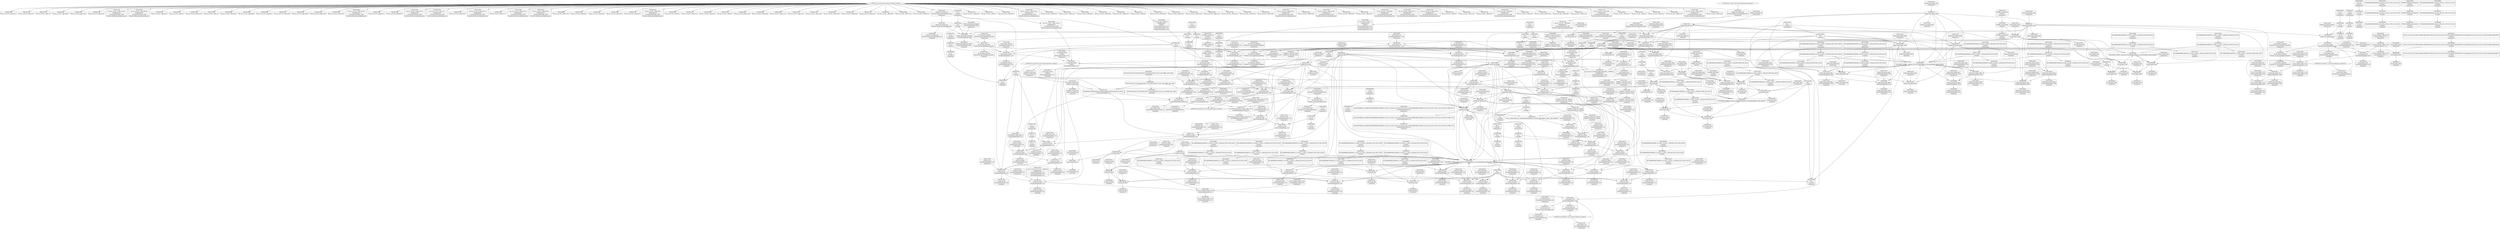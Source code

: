 digraph {
	CE0x526a440 [shape=record,shape=Mrecord,label="{CE0x526a440|ipc_has_perm:_tmp7|security/selinux/hooks.c,5136|*SummSource*}"]
	CE0x52458a0 [shape=record,shape=Mrecord,label="{CE0x52458a0|80:_i32,_112:_i8*,_:_CRE_63,64_}"]
	CE0x5236d60 [shape=record,shape=Mrecord,label="{CE0x5236d60|_call_void_mcount()_#3|*SummSource*}"]
	CE0x5248980 [shape=record,shape=Mrecord,label="{CE0x5248980|GLOBAL:_get_current|*Constant*|*SummSink*}"]
	CE0x52182b0 [shape=record,shape=Mrecord,label="{CE0x52182b0|GLOBAL:___llvm_gcov_ctr125|Global_var:__llvm_gcov_ctr125}"]
	CE0x527a340 [shape=record,shape=Mrecord,label="{CE0x527a340|i64_0|*Constant*}"]
	CE0x526aeb0 [shape=record,shape=Mrecord,label="{CE0x526aeb0|ipc_has_perm:_tmp8|security/selinux/hooks.c,5136|*SummSink*}"]
	CE0x522ad60 [shape=record,shape=Mrecord,label="{CE0x522ad60|80:_i32,_112:_i8*,_:_CRE_13,14_}"]
	CE0x527d320 [shape=record,shape=Mrecord,label="{CE0x527d320|current_sid:_do.end}"]
	CE0x5228c10 [shape=record,shape=Mrecord,label="{CE0x5228c10|current_sid:_tmp5|security/selinux/hooks.c,218|*SummSource*}"]
	CE0x526c390 [shape=record,shape=Mrecord,label="{CE0x526c390|avc_has_perm:_tsid|Function::avc_has_perm&Arg::tsid::}"]
	CE0x521d7e0 [shape=record,shape=Mrecord,label="{CE0x521d7e0|selinux_sem_semop:_if.then|*SummSource*}"]
	CE0x5234fc0 [shape=record,shape=Mrecord,label="{CE0x5234fc0|COLLAPSED:_GCMRE___llvm_gcov_ctr125_internal_global_11_x_i64_zeroinitializer:_elem_0:default:}"]
	CE0x526ba80 [shape=record,shape=Mrecord,label="{CE0x526ba80|avc_has_perm:_entry|*SummSource*}"]
	CE0x522d590 [shape=record,shape=Mrecord,label="{CE0x522d590|80:_i32,_112:_i8*,_:_CRE_112,120_|*MultipleSource*|security/selinux/hooks.c,5480|Function::selinux_sem_semop&Arg::sma::}"]
	CE0x5229970 [shape=record,shape=Mrecord,label="{CE0x5229970|i64_2|*Constant*}"]
	CE0x5269f50 [shape=record,shape=Mrecord,label="{CE0x5269f50|0:_i16,_4:_i32,_:_CRE_0,2_|*MultipleSource*|*LoadInst*|security/selinux/hooks.c,5131|security/selinux/hooks.c,5131|security/selinux/hooks.c,5136}"]
	CE0x5269300 [shape=record,shape=Mrecord,label="{CE0x5269300|ipc_has_perm:_ipc_id|security/selinux/hooks.c,5134}"]
	CE0x522f4f0 [shape=record,shape=Mrecord,label="{CE0x522f4f0|i32_0|*Constant*}"]
	"CONST[source:1(input),value:2(dynamic)][purpose:{operation}]"
	CE0x5226da0 [shape=record,shape=Mrecord,label="{CE0x5226da0|selinux_sem_semop:_tmp9|security/selinux/hooks.c,5478|*SummSink*}"]
	CE0x5278690 [shape=record,shape=Mrecord,label="{CE0x5278690|current_sid:_tmp22|security/selinux/hooks.c,218}"]
	CE0x5235790 [shape=record,shape=Mrecord,label="{CE0x5235790|GLOBAL:_current_sid.__warned|Global_var:current_sid.__warned}"]
	CE0x524ad70 [shape=record,shape=Mrecord,label="{CE0x524ad70|0:_i8,_8:_i32,_24:_%struct.selinux_audit_data*,_:_SCMRE_0,1_|*MultipleSource*|security/selinux/hooks.c, 5128|security/selinux/hooks.c,5133}"]
	CE0x5265f80 [shape=record,shape=Mrecord,label="{CE0x5265f80|i64*_getelementptr_inbounds_(_11_x_i64_,_11_x_i64_*___llvm_gcov_ctr125,_i64_0,_i64_8)|*Constant*|*SummSource*}"]
	CE0x526ebd0 [shape=record,shape=Mrecord,label="{CE0x526ebd0|current_sid:_tmp8|security/selinux/hooks.c,218|*SummSink*}"]
	CE0x5276950 [shape=record,shape=Mrecord,label="{CE0x5276950|get_current:_bb|*SummSource*}"]
	CE0x5223810 [shape=record,shape=Mrecord,label="{CE0x5223810|selinux_sem_semop:_entry|*SummSource*}"]
	CE0x522e9a0 [shape=record,shape=Mrecord,label="{CE0x522e9a0|80:_i32,_112:_i8*,_:_CRE_42,43_}"]
	CE0x52415c0 [shape=record,shape=Mrecord,label="{CE0x52415c0|ipc_has_perm:_tmp3|*SummSink*}"]
	CE0x526cd90 [shape=record,shape=Mrecord,label="{CE0x526cd90|avc_has_perm:_requested|Function::avc_has_perm&Arg::requested::}"]
	CE0x5235b60 [shape=record,shape=Mrecord,label="{CE0x5235b60|COLLAPSED:_GCMRE___llvm_gcov_ctr294_internal_global_2_x_i64_zeroinitializer:_elem_0:default:}"]
	CE0x522fca0 [shape=record,shape=Mrecord,label="{CE0x522fca0|ipc_has_perm:_key|security/selinux/hooks.c,5134|*SummSource*}"]
	CE0x52799f0 [shape=record,shape=Mrecord,label="{CE0x52799f0|i64_5|*Constant*}"]
	CE0x522a220 [shape=record,shape=Mrecord,label="{CE0x522a220|80:_i32,_112:_i8*,_:_CRE_28,29_}"]
	CE0x52326c0 [shape=record,shape=Mrecord,label="{CE0x52326c0|_ret_i32_%call,_!dbg_!27725|security/selinux/hooks.c,5480|*SummSource*}"]
	CE0x52717f0 [shape=record,shape=Mrecord,label="{CE0x52717f0|current_sid:_do.body|*SummSink*}"]
	CE0x52685a0 [shape=record,shape=Mrecord,label="{CE0x52685a0|current_sid:_tmp12|security/selinux/hooks.c,218|*SummSink*}"]
	CE0x527d2b0 [shape=record,shape=Mrecord,label="{CE0x527d2b0|i64*_getelementptr_inbounds_(_11_x_i64_,_11_x_i64_*___llvm_gcov_ctr125,_i64_0,_i64_0)|*Constant*|*SummSink*}"]
	CE0x52544e0 [shape=record,shape=Mrecord,label="{CE0x52544e0|i32_218|*Constant*}"]
	CE0x521ba90 [shape=record,shape=Mrecord,label="{CE0x521ba90|COLLAPSED:_GCMRE___llvm_gcov_ctr323_internal_global_6_x_i64_zeroinitializer:_elem_0:default:}"]
	CE0x524d6b0 [shape=record,shape=Mrecord,label="{CE0x524d6b0|current_sid:_bb|*SummSink*}"]
	CE0x4af50d0 [shape=record,shape=Mrecord,label="{CE0x4af50d0|selinux_sem_semop:_tmp3|security/selinux/hooks.c,5475|*SummSink*}"]
	CE0x522c290 [shape=record,shape=Mrecord,label="{CE0x522c290|selinux_sem_semop:_if.else|*SummSource*}"]
	CE0x521ae70 [shape=record,shape=Mrecord,label="{CE0x521ae70|selinux_sem_semop:_bb|*SummSink*}"]
	CE0x522b230 [shape=record,shape=Mrecord,label="{CE0x522b230|get_current:_tmp1|*SummSource*}"]
	CE0x5241740 [shape=record,shape=Mrecord,label="{CE0x5241740|80:_i32,_112:_i8*,_:_CRE_6,7_}"]
	CE0x526fc90 [shape=record,shape=Mrecord,label="{CE0x526fc90|%struct.task_struct*_(%struct.task_struct**)*_asm_movq_%gs:$_1:P_,$0_,_r,im,_dirflag_,_fpsr_,_flags_}"]
	CE0x526a9a0 [shape=record,shape=Mrecord,label="{CE0x526a9a0|ipc_has_perm:_sclass|security/selinux/hooks.c,5136|*SummSource*}"]
	CE0x527ab20 [shape=record,shape=Mrecord,label="{CE0x527ab20|current_sid:_tobool|security/selinux/hooks.c,218|*SummSource*}"]
	CE0x527a230 [shape=record,shape=Mrecord,label="{CE0x527a230|current_sid:_tmp4|security/selinux/hooks.c,218|*SummSource*}"]
	CE0x52772e0 [shape=record,shape=Mrecord,label="{CE0x52772e0|current_sid:_cred|security/selinux/hooks.c,218|*SummSink*}"]
	CE0x52349f0 [shape=record,shape=Mrecord,label="{CE0x52349f0|i64*_getelementptr_inbounds_(_11_x_i64_,_11_x_i64_*___llvm_gcov_ctr125,_i64_0,_i64_1)|*Constant*}"]
	CE0x52a5020 [shape=record,shape=Mrecord,label="{CE0x52a5020|i64*_getelementptr_inbounds_(_2_x_i64_,_2_x_i64_*___llvm_gcov_ctr98,_i64_0,_i64_1)|*Constant*|*SummSource*}"]
	CE0x5232450 [shape=record,shape=Mrecord,label="{CE0x5232450|_call_void_mcount()_#3|*SummSource*}"]
	CE0x52446c0 [shape=record,shape=Mrecord,label="{CE0x52446c0|current_sid:_entry|*SummSink*}"]
	CE0x4af5060 [shape=record,shape=Mrecord,label="{CE0x4af5060|selinux_sem_semop:_tmp3|security/selinux/hooks.c,5475}"]
	CE0x670b440 [shape=record,shape=Mrecord,label="{CE0x670b440|selinux_sem_semop:_tmp|*SummSource*}"]
	CE0x521ff30 [shape=record,shape=Mrecord,label="{CE0x521ff30|selinux_sem_semop:_call|security/selinux/hooks.c,5480}"]
	CE0x5268300 [shape=record,shape=Mrecord,label="{CE0x5268300|current_sid:_tmp12|security/selinux/hooks.c,218}"]
	CE0x52495b0 [shape=record,shape=Mrecord,label="{CE0x52495b0|ipc_has_perm:_tmp4|*LoadInst*|security/selinux/hooks.c,5131|*SummSource*}"]
	CE0x5265b70 [shape=record,shape=Mrecord,label="{CE0x5265b70|i1_true|*Constant*|*SummSource*}"]
	CE0x522b3b0 [shape=record,shape=Mrecord,label="{CE0x522b3b0|selinux_sem_semop:_sem_perm|security/selinux/hooks.c,5480}"]
	CE0x5274e40 [shape=record,shape=Mrecord,label="{CE0x5274e40|current_sid:_tmp23|security/selinux/hooks.c,218|*SummSource*}"]
	CE0x521e760 [shape=record,shape=Mrecord,label="{CE0x521e760|selinux_sem_semop:_tobool|security/selinux/hooks.c,5475}"]
	CE0x5245050 [shape=record,shape=Mrecord,label="{CE0x5245050|80:_i32,_112:_i8*,_:_CRE_56,57_}"]
	CE0x52a4f20 [shape=record,shape=Mrecord,label="{CE0x52a4f20|i64*_getelementptr_inbounds_(_2_x_i64_,_2_x_i64_*___llvm_gcov_ctr98,_i64_0,_i64_1)|*Constant*}"]
	CE0x5236e70 [shape=record,shape=Mrecord,label="{CE0x5236e70|ipc_has_perm:_tmp2|*SummSource*}"]
	CE0x524de10 [shape=record,shape=Mrecord,label="{CE0x524de10|current_sid:_tmp11|security/selinux/hooks.c,218|*SummSink*}"]
	CE0x522d1f0 [shape=record,shape=Mrecord,label="{CE0x522d1f0|80:_i32,_112:_i8*,_:_CRE_100,102_|*MultipleSource*|security/selinux/hooks.c,5480|Function::selinux_sem_semop&Arg::sma::}"]
	CE0x5245640 [shape=record,shape=Mrecord,label="{CE0x5245640|80:_i32,_112:_i8*,_:_CRE_61,62_}"]
	CE0x522b340 [shape=record,shape=Mrecord,label="{CE0x522b340|selinux_sem_semop:_tmp11|security/selinux/hooks.c,5480|*SummSink*}"]
	CE0x523b5c0 [shape=record,shape=Mrecord,label="{CE0x523b5c0|80:_i32,_112:_i8*,_:_CRE_51,52_}"]
	CE0x524cd30 [shape=record,shape=Mrecord,label="{CE0x524cd30|current_sid:_tmp7|security/selinux/hooks.c,218|*SummSource*}"]
	CE0x523b010 [shape=record,shape=Mrecord,label="{CE0x523b010|80:_i32,_112:_i8*,_:_CRE_46,47_}"]
	CE0x521ea20 [shape=record,shape=Mrecord,label="{CE0x521ea20|selinux_sem_semop:_tmp1|*SummSource*}"]
	CE0x527aa50 [shape=record,shape=Mrecord,label="{CE0x527aa50|current_sid:_tobool|security/selinux/hooks.c,218}"]
	CE0x521e810 [shape=record,shape=Mrecord,label="{CE0x521e810|i64_1|*Constant*}"]
	CE0x5240560 [shape=record,shape=Mrecord,label="{CE0x5240560|selinux_sem_semop:_tmp6|security/selinux/hooks.c,5476}"]
	CE0x526c4c0 [shape=record,shape=Mrecord,label="{CE0x526c4c0|avc_has_perm:_tsid|Function::avc_has_perm&Arg::tsid::|*SummSource*}"]
	CE0x5271940 [shape=record,shape=Mrecord,label="{CE0x5271940|current_sid:_land.lhs.true}"]
	CE0x52541e0 [shape=record,shape=Mrecord,label="{CE0x52541e0|i8*_getelementptr_inbounds_(_25_x_i8_,_25_x_i8_*_.str3,_i32_0,_i32_0)|*Constant*}"]
	CE0x5276630 [shape=record,shape=Mrecord,label="{CE0x5276630|current_sid:_tmp24|security/selinux/hooks.c,220|*SummSink*}"]
	CE0x522fa00 [shape=record,shape=Mrecord,label="{CE0x522fa00|i32_3|*Constant*|*SummSource*}"]
	CE0x52301c0 [shape=record,shape=Mrecord,label="{CE0x52301c0|ipc_has_perm:_tmp6|*LoadInst*|security/selinux/hooks.c,5134|*SummSink*}"]
	CE0x527db40 [shape=record,shape=Mrecord,label="{CE0x527db40|current_sid:_tmp13|security/selinux/hooks.c,218}"]
	CE0x5265ce0 [shape=record,shape=Mrecord,label="{CE0x5265ce0|i1_true|*Constant*|*SummSink*}"]
	CE0x5226f00 [shape=record,shape=Mrecord,label="{CE0x5226f00|selinux_sem_semop:_tmp9|security/selinux/hooks.c,5478}"]
	CE0x522c300 [shape=record,shape=Mrecord,label="{CE0x522c300|selinux_sem_semop:_if.else|*SummSink*}"]
	CE0x52723a0 [shape=record,shape=Mrecord,label="{CE0x52723a0|current_sid:_tmp20|security/selinux/hooks.c,218|*SummSource*}"]
	CE0x526b710 [shape=record,shape=Mrecord,label="{CE0x526b710|i32_(i32,_i32,_i16,_i32,_%struct.common_audit_data*)*_bitcast_(i32_(i32,_i32,_i16,_i32,_%struct.common_audit_data.495*)*_avc_has_perm_to_i32_(i32,_i32,_i16,_i32,_%struct.common_audit_data*)*)|*Constant*|*SummSource*}"]
	CE0x5236850 [shape=record,shape=Mrecord,label="{CE0x5236850|current_sid:_call|security/selinux/hooks.c,218}"]
	CE0x5246670 [shape=record,shape=Mrecord,label="{CE0x5246670|ipc_has_perm:_tmp|*SummSink*}"]
	CE0x52473a0 [shape=record,shape=Mrecord,label="{CE0x52473a0|current_sid:_tmp|*SummSink*}"]
	CE0x5275010 [shape=record,shape=Mrecord,label="{CE0x5275010|current_sid:_tmp23|security/selinux/hooks.c,218|*SummSink*}"]
	CE0x52323a0 [shape=record,shape=Mrecord,label="{CE0x52323a0|ipc_has_perm:_security|security/selinux/hooks.c,5131}"]
	CE0x523ec80 [shape=record,shape=Mrecord,label="{CE0x523ec80|selinux_sem_semop:_tmp6|security/selinux/hooks.c,5476|*SummSink*}"]
	CE0x523a8d0 [shape=record,shape=Mrecord,label="{CE0x523a8d0|i32_10|*Constant*|*SummSink*}"]
	CE0x5244120 [shape=record,shape=Mrecord,label="{CE0x5244120|ipc_has_perm:_tmp3}"]
	CE0x526f8b0 [shape=record,shape=Mrecord,label="{CE0x526f8b0|i64*_getelementptr_inbounds_(_11_x_i64_,_11_x_i64_*___llvm_gcov_ctr125,_i64_0,_i64_0)|*Constant*|*SummSource*}"]
	CE0x5236c60 [shape=record,shape=Mrecord,label="{CE0x5236c60|_call_void_mcount()_#3}"]
	CE0x5229550 [shape=record,shape=Mrecord,label="{CE0x5229550|selinux_sem_semop:_tmp4|security/selinux/hooks.c,5475}"]
	CE0x524cad0 [shape=record,shape=Mrecord,label="{CE0x524cad0|i8_4|*Constant*|*SummSource*}"]
	CE0x52453e0 [shape=record,shape=Mrecord,label="{CE0x52453e0|80:_i32,_112:_i8*,_:_CRE_59,60_}"]
	CE0x52698b0 [shape=record,shape=Mrecord,label="{CE0x52698b0|ipc_has_perm:_sid1|security/selinux/hooks.c,5136}"]
	CE0x5270f60 [shape=record,shape=Mrecord,label="{CE0x5270f60|current_sid:_tmp9|security/selinux/hooks.c,218|*SummSource*}"]
	CE0x526c0d0 [shape=record,shape=Mrecord,label="{CE0x526c0d0|avc_has_perm:_ssid|Function::avc_has_perm&Arg::ssid::|*SummSource*}"]
	CE0x5271030 [shape=record,shape=Mrecord,label="{CE0x5271030|current_sid:_tmp9|security/selinux/hooks.c,218|*SummSink*}"]
	CE0x521b650 [shape=record,shape=Mrecord,label="{CE0x521b650|selinux_sem_semop:_bb|*SummSource*}"]
	CE0x52332e0 [shape=record,shape=Mrecord,label="{CE0x52332e0|ipc_has_perm:_ipc_perms|Function::ipc_has_perm&Arg::ipc_perms::|*SummSink*}"]
	CE0x526d4b0 [shape=record,shape=Mrecord,label="{CE0x526d4b0|avc_has_perm:_auditdata|Function::avc_has_perm&Arg::auditdata::|*SummSink*}"]
	CE0x522ae90 [shape=record,shape=Mrecord,label="{CE0x522ae90|80:_i32,_112:_i8*,_:_CRE_14,15_}"]
	CE0x5274cc0 [shape=record,shape=Mrecord,label="{CE0x5274cc0|current_sid:_tmp23|security/selinux/hooks.c,218}"]
	CE0x527cb00 [shape=record,shape=Mrecord,label="{CE0x527cb00|i64_1|*Constant*}"]
	CE0x5254680 [shape=record,shape=Mrecord,label="{CE0x5254680|i32_218|*Constant*|*SummSource*}"]
	CE0x52419a0 [shape=record,shape=Mrecord,label="{CE0x52419a0|80:_i32,_112:_i8*,_:_CRE_8,9_}"]
	CE0x524ce60 [shape=record,shape=Mrecord,label="{CE0x524ce60|current_sid:_tmp7|security/selinux/hooks.c,218|*SummSink*}"]
	CE0x5244020 [shape=record,shape=Mrecord,label="{CE0x5244020|ipc_has_perm:_call|security/selinux/hooks.c,5129}"]
	CE0x523c4d0 [shape=record,shape=Mrecord,label="{CE0x523c4d0|selinux_sem_semop:_perms.0|*SummSource*}"]
	CE0x5249420 [shape=record,shape=Mrecord,label="{CE0x5249420|current_sid:_tmp3|*SummSource*}"]
	CE0x523c5a0 [shape=record,shape=Mrecord,label="{CE0x523c5a0|selinux_sem_semop:_perms.0|*SummSink*}"]
	CE0x527e200 [shape=record,shape=Mrecord,label="{CE0x527e200|current_sid:_tmp14|security/selinux/hooks.c,218|*SummSource*}"]
	CE0x52b6130 [shape=record,shape=Mrecord,label="{CE0x52b6130|get_current:_tmp|*SummSource*}"]
	CE0x5270c50 [shape=record,shape=Mrecord,label="{CE0x5270c50|i64_4|*Constant*}"]
	CE0x526b880 [shape=record,shape=Mrecord,label="{CE0x526b880|i32_(i32,_i32,_i16,_i32,_%struct.common_audit_data*)*_bitcast_(i32_(i32,_i32,_i16,_i32,_%struct.common_audit_data.495*)*_avc_has_perm_to_i32_(i32,_i32,_i16,_i32,_%struct.common_audit_data*)*)|*Constant*|*SummSink*}"]
	CE0x5236440 [shape=record,shape=Mrecord,label="{CE0x5236440|get_current:_tmp3|*SummSource*}"]
	CE0x5243c00 [shape=record,shape=Mrecord,label="{CE0x5243c00|i64*_getelementptr_inbounds_(_6_x_i64_,_6_x_i64_*___llvm_gcov_ctr323,_i64_0,_i64_5)|*Constant*|*SummSource*}"]
	CE0x523b230 [shape=record,shape=Mrecord,label="{CE0x523b230|80:_i32,_112:_i8*,_:_CRE_48,49_}"]
	CE0x524cc00 [shape=record,shape=Mrecord,label="{CE0x524cc00|current_sid:_tmp7|security/selinux/hooks.c,218}"]
	CE0x5228010 [shape=record,shape=Mrecord,label="{CE0x5228010|current_sid:_tmp2|*SummSource*}"]
	CE0x5278150 [shape=record,shape=Mrecord,label="{CE0x5278150|current_sid:_security|security/selinux/hooks.c,218|*SummSource*}"]
	CE0x5241c00 [shape=record,shape=Mrecord,label="{CE0x5241c00|80:_i32,_112:_i8*,_:_CRE_10,11_}"]
	CE0x52185d0 [shape=record,shape=Mrecord,label="{CE0x52185d0|current_sid:_tmp5|security/selinux/hooks.c,218}"]
	CE0x68b3e20 [shape=record,shape=Mrecord,label="{CE0x68b3e20|GLOBAL:___llvm_gcov_ctr323|Global_var:__llvm_gcov_ctr323|*SummSink*}"]
	CE0x527ea80 [shape=record,shape=Mrecord,label="{CE0x527ea80|current_sid:_land.lhs.true2}"]
	CE0x5235030 [shape=record,shape=Mrecord,label="{CE0x5235030|current_sid:_tmp|*SummSource*}"]
	CE0x52353b0 [shape=record,shape=Mrecord,label="{CE0x52353b0|get_current:_tmp2|*SummSink*}"]
	CE0x523e2a0 [shape=record,shape=Mrecord,label="{CE0x523e2a0|80:_i32,_112:_i8*,_:_CRE_23,24_}"]
	CE0x522a5b0 [shape=record,shape=Mrecord,label="{CE0x522a5b0|80:_i32,_112:_i8*,_:_CRE_31,32_}"]
	CE0x524d2a0 [shape=record,shape=Mrecord,label="{CE0x524d2a0|i32_1|*Constant*}"]
	CE0x5242780 [shape=record,shape=Mrecord,label="{CE0x5242780|80:_i32,_112:_i8*,_:_CRE_32,33_}"]
	CE0x5241280 [shape=record,shape=Mrecord,label="{CE0x5241280|0:_i8,_:_GCMR_current_sid.__warned_internal_global_i8_0,_section_.data.unlikely_,_align_1:_elem_0:default:}"]
	CE0x5266bc0 [shape=record,shape=Mrecord,label="{CE0x5266bc0|i64*_getelementptr_inbounds_(_11_x_i64_,_11_x_i64_*___llvm_gcov_ctr125,_i64_0,_i64_9)|*Constant*}"]
	CE0x5266f90 [shape=record,shape=Mrecord,label="{CE0x5266f90|current_sid:_tmp17|security/selinux/hooks.c,218}"]
	CE0x5267a40 [shape=record,shape=Mrecord,label="{CE0x5267a40|current_sid:_tmp18|security/selinux/hooks.c,218|*SummSink*}"]
	CE0x52261f0 [shape=record,shape=Mrecord,label="{CE0x52261f0|GLOBAL:___llvm_gcov_ctr323|Global_var:__llvm_gcov_ctr323}"]
	CE0x522ec00 [shape=record,shape=Mrecord,label="{CE0x522ec00|80:_i32,_112:_i8*,_:_CRE_44,45_}"]
	CE0x5223550 [shape=record,shape=Mrecord,label="{CE0x5223550|selinux_sem_semop:_tobool|security/selinux/hooks.c,5475|*SummSource*}"]
	CE0x523b100 [shape=record,shape=Mrecord,label="{CE0x523b100|80:_i32,_112:_i8*,_:_CRE_47,48_}"]
	CE0x5f05e00 [shape=record,shape=Mrecord,label="{CE0x5f05e00|i64*_getelementptr_inbounds_(_6_x_i64_,_6_x_i64_*___llvm_gcov_ctr323,_i64_0,_i64_5)|*Constant*|*SummSink*}"]
	CE0x524dca0 [shape=record,shape=Mrecord,label="{CE0x524dca0|current_sid:_tmp11|security/selinux/hooks.c,218|*SummSource*}"]
	CE0x527a150 [shape=record,shape=Mrecord,label="{CE0x527a150|i64*_getelementptr_inbounds_(_11_x_i64_,_11_x_i64_*___llvm_gcov_ctr125,_i64_0,_i64_6)|*Constant*|*SummSink*}"]
	CE0x522dfa0 [shape=record,shape=Mrecord,label="{CE0x522dfa0|selinux_sem_semop:_sma|Function::selinux_sem_semop&Arg::sma::|*SummSink*}"]
	CE0x5230010 [shape=record,shape=Mrecord,label="{CE0x5230010|ipc_has_perm:_tmp6|*LoadInst*|security/selinux/hooks.c,5134}"]
	CE0x5229be0 [shape=record,shape=Mrecord,label="{CE0x5229be0|selinux_sem_semop:_alter|Function::selinux_sem_semop&Arg::alter::}"]
	CE0x5248220 [shape=record,shape=Mrecord,label="{CE0x5248220|current_sid:_call4|security/selinux/hooks.c,218|*SummSource*}"]
	CE0x52392b0 [shape=record,shape=Mrecord,label="{CE0x52392b0|i64_0|*Constant*|*SummSink*}"]
	CE0x521bc90 [shape=record,shape=Mrecord,label="{CE0x521bc90|i32_0|*Constant*|*SummSource*}"]
	CE0x521f620 [shape=record,shape=Mrecord,label="{CE0x521f620|80:_i32,_112:_i8*,_:_CRE_168,176_|*MultipleSource*|security/selinux/hooks.c,5480|Function::selinux_sem_semop&Arg::sma::}"]
	CE0x5220500 [shape=record,shape=Mrecord,label="{CE0x5220500|i32_1|*Constant*|*SummSink*}"]
	CE0x5253720 [shape=record,shape=Mrecord,label="{CE0x5253720|_call_void_lockdep_rcu_suspicious(i8*_getelementptr_inbounds_(_25_x_i8_,_25_x_i8_*_.str3,_i32_0,_i32_0),_i32_218,_i8*_getelementptr_inbounds_(_45_x_i8_,_45_x_i8_*_.str12,_i32_0,_i32_0))_#10,_!dbg_!27727|security/selinux/hooks.c,218|*SummSink*}"]
	CE0x526c190 [shape=record,shape=Mrecord,label="{CE0x526c190|avc_has_perm:_ssid|Function::avc_has_perm&Arg::ssid::|*SummSink*}"]
	CE0x52467e0 [shape=record,shape=Mrecord,label="{CE0x52467e0|ipc_has_perm:_tmp1}"]
	CE0x5236ee0 [shape=record,shape=Mrecord,label="{CE0x5236ee0|ipc_has_perm:_tmp2|*SummSink*}"]
	CE0x526ccb0 [shape=record,shape=Mrecord,label="{CE0x526ccb0|_ret_i32_%retval.0,_!dbg_!27728|security/selinux/avc.c,775}"]
	CE0x5279520 [shape=record,shape=Mrecord,label="{CE0x5279520|current_sid:_tobool1|security/selinux/hooks.c,218}"]
	CE0x5245b00 [shape=record,shape=Mrecord,label="{CE0x5245b00|80:_i32,_112:_i8*,_:_CRE_65,66_}"]
	CE0x523fc20 [shape=record,shape=Mrecord,label="{CE0x523fc20|selinux_sem_semop:_if.end}"]
	CE0x52327d0 [shape=record,shape=Mrecord,label="{CE0x52327d0|_ret_i32_%call,_!dbg_!27725|security/selinux/hooks.c,5480|*SummSink*}"]
	"CONST[source:2(external),value:2(dynamic)][purpose:{subject}]"
	CE0x5240320 [shape=record,shape=Mrecord,label="{CE0x5240320|i64*_getelementptr_inbounds_(_6_x_i64_,_6_x_i64_*___llvm_gcov_ctr323,_i64_0,_i64_3)|*Constant*|*SummSink*}"]
	CE0x52542a0 [shape=record,shape=Mrecord,label="{CE0x52542a0|i8*_getelementptr_inbounds_(_25_x_i8_,_25_x_i8_*_.str3,_i32_0,_i32_0)|*Constant*|*SummSource*}"]
	CE0x5279b20 [shape=record,shape=Mrecord,label="{CE0x5279b20|i64_5|*Constant*|*SummSource*}"]
	CE0x521f9c0 [shape=record,shape=Mrecord,label="{CE0x521f9c0|80:_i32,_112:_i8*,_:_CRE_184,188_|*MultipleSource*|security/selinux/hooks.c,5480|Function::selinux_sem_semop&Arg::sma::}"]
	CE0x5233080 [shape=record,shape=Mrecord,label="{CE0x5233080|ipc_has_perm:_entry}"]
	CE0x526fb80 [shape=record,shape=Mrecord,label="{CE0x526fb80|GLOBAL:_current_task|Global_var:current_task|*SummSink*}"]
	CE0x526ca70 [shape=record,shape=Mrecord,label="{CE0x526ca70|avc_has_perm:_tclass|Function::avc_has_perm&Arg::tclass::|*SummSink*}"]
	CE0x5230d00 [shape=record,shape=Mrecord,label="{CE0x5230d00|80:_i32,_112:_i8*,_:_CRE_69,70_}"]
	CE0x524d440 [shape=record,shape=Mrecord,label="{CE0x524d440|current_sid:_land.lhs.true2|*SummSink*}"]
	CE0x527e370 [shape=record,shape=Mrecord,label="{CE0x527e370|current_sid:_tmp14|security/selinux/hooks.c,218|*SummSink*}"]
	CE0x524ab10 [shape=record,shape=Mrecord,label="{CE0x524ab10|ipc_has_perm:_type|security/selinux/hooks.c,5133|*SummSource*}"]
	CE0x5268de0 [shape=record,shape=Mrecord,label="{CE0x5268de0|ipc_has_perm:_u|security/selinux/hooks.c,5134|*SummSource*}"]
	CE0x52480a0 [shape=record,shape=Mrecord,label="{CE0x52480a0|current_sid:_call4|security/selinux/hooks.c,218}"]
	CE0x52b5e00 [shape=record,shape=Mrecord,label="{CE0x52b5e00|get_current:_tmp}"]
	CE0x52536b0 [shape=record,shape=Mrecord,label="{CE0x52536b0|_call_void_lockdep_rcu_suspicious(i8*_getelementptr_inbounds_(_25_x_i8_,_25_x_i8_*_.str3,_i32_0,_i32_0),_i32_218,_i8*_getelementptr_inbounds_(_45_x_i8_,_45_x_i8_*_.str12,_i32_0,_i32_0))_#10,_!dbg_!27727|security/selinux/hooks.c,218|*SummSource*}"]
	CE0x5277c50 [shape=record,shape=Mrecord,label="{CE0x5277c50|i32_22|*Constant*}"]
	CE0x5248a30 [shape=record,shape=Mrecord,label="{CE0x5248a30|get_current:_entry}"]
	CE0x521eef0 [shape=record,shape=Mrecord,label="{CE0x521eef0|selinux_sem_semop:_call|security/selinux/hooks.c,5480|*SummSink*}"]
	CE0x526dd10 [shape=record,shape=Mrecord,label="{CE0x526dd10|current_sid:_tmp15|security/selinux/hooks.c,218}"]
	CE0x523e3d0 [shape=record,shape=Mrecord,label="{CE0x523e3d0|80:_i32,_112:_i8*,_:_CRE_24,25_}"]
	CE0x52315f0 [shape=record,shape=Mrecord,label="{CE0x52315f0|80:_i32,_112:_i8*,_:_CRE_84,88_|*MultipleSource*|security/selinux/hooks.c,5480|Function::selinux_sem_semop&Arg::sma::}"]
	CE0x522d3c0 [shape=record,shape=Mrecord,label="{CE0x522d3c0|80:_i32,_112:_i8*,_:_CRE_104,112_|*MultipleSource*|security/selinux/hooks.c,5480|Function::selinux_sem_semop&Arg::sma::}"]
	CE0x526a620 [shape=record,shape=Mrecord,label="{CE0x526a620|ipc_has_perm:_tmp7|security/selinux/hooks.c,5136|*SummSink*}"]
	CE0x521f250 [shape=record,shape=Mrecord,label="{CE0x521f250|80:_i32,_112:_i8*,_:_CRE_152,160_|*MultipleSource*|security/selinux/hooks.c,5480|Function::selinux_sem_semop&Arg::sma::}"]
	CE0x526b590 [shape=record,shape=Mrecord,label="{CE0x526b590|i32_(i32,_i32,_i16,_i32,_%struct.common_audit_data*)*_bitcast_(i32_(i32,_i32,_i16,_i32,_%struct.common_audit_data.495*)*_avc_has_perm_to_i32_(i32,_i32,_i16,_i32,_%struct.common_audit_data*)*)|*Constant*}"]
	CE0x52764a0 [shape=record,shape=Mrecord,label="{CE0x52764a0|current_sid:_tmp24|security/selinux/hooks.c,220|*SummSource*}"]
	CE0x5221100 [shape=record,shape=Mrecord,label="{CE0x5221100|80:_i32,_112:_i8*,_:_CRE_4,5_}"]
	"CONST[source:0(mediator),value:0(static)][purpose:{operation}]"
	CE0x52312f0 [shape=record,shape=Mrecord,label="{CE0x52312f0|80:_i32,_112:_i8*,_:_CRE_80,84_|*MultipleSource*|security/selinux/hooks.c,5480|Function::selinux_sem_semop&Arg::sma::}"]
	CE0x522aab0 [shape=record,shape=Mrecord,label="{CE0x522aab0|80:_i32,_112:_i8*,_:_CRE_11,12_}"]
	CE0x5254d00 [shape=record,shape=Mrecord,label="{CE0x5254d00|ipc_has_perm:_tmp2}"]
	CE0x5278510 [shape=record,shape=Mrecord,label="{CE0x5278510|COLLAPSED:_CMRE:_elem_0::|security/selinux/hooks.c,218}"]
	CE0x526e4b0 [shape=record,shape=Mrecord,label="{CE0x526e4b0|current_sid:_tmp16|security/selinux/hooks.c,218|*SummSource*}"]
	CE0x5254990 [shape=record,shape=Mrecord,label="{CE0x5254990|get_current:_tmp4|./arch/x86/include/asm/current.h,14}"]
	CE0x523c120 [shape=record,shape=Mrecord,label="{CE0x523c120|80:_i32,_112:_i8*,_:_CRE_18,19_}"]
	CE0x5299060 [shape=record,shape=Mrecord,label="{CE0x5299060|get_current:_tmp4|./arch/x86/include/asm/current.h,14|*SummSource*}"]
	CE0x5227070 [shape=record,shape=Mrecord,label="{CE0x5227070|selinux_sem_semop:_tmp9|security/selinux/hooks.c,5478|*SummSource*}"]
	CE0x5229aa0 [shape=record,shape=Mrecord,label="{CE0x5229aa0|i64_2|*Constant*|*SummSource*}"]
	CE0x5249620 [shape=record,shape=Mrecord,label="{CE0x5249620|ipc_has_perm:_tmp5|security/selinux/hooks.c,5131}"]
	CE0x524e640 [shape=record,shape=Mrecord,label="{CE0x524e640|get_current:_tmp1|*SummSink*}"]
	CE0x52779c0 [shape=record,shape=Mrecord,label="{CE0x52779c0|current_sid:_tmp21|security/selinux/hooks.c,218|*SummSink*}"]
	CE0x5272010 [shape=record,shape=Mrecord,label="{CE0x5272010|current_sid:_tmp19|security/selinux/hooks.c,218|*SummSink*}"]
	CE0x528cd70 [shape=record,shape=Mrecord,label="{CE0x528cd70|GLOBAL:_current_task|Global_var:current_task}"]
	CE0x52184f0 [shape=record,shape=Mrecord,label="{CE0x52184f0|GLOBAL:___llvm_gcov_ctr125|Global_var:__llvm_gcov_ctr125|*SummSink*}"]
	CE0x5235910 [shape=record,shape=Mrecord,label="{CE0x5235910|GLOBAL:_current_sid.__warned|Global_var:current_sid.__warned|*SummSource*}"]
	CE0x52287c0 [shape=record,shape=Mrecord,label="{CE0x52287c0|i64*_getelementptr_inbounds_(_2_x_i64_,_2_x_i64_*___llvm_gcov_ctr294,_i64_0,_i64_0)|*Constant*|*SummSink*}"]
	CE0x5233730 [shape=record,shape=Mrecord,label="{CE0x5233730|ipc_has_perm:_ipc_perms|Function::ipc_has_perm&Arg::ipc_perms::|*SummSource*}"]
	CE0x524a970 [shape=record,shape=Mrecord,label="{CE0x524a970|ipc_has_perm:_type|security/selinux/hooks.c,5133}"]
	CE0x52206f0 [shape=record,shape=Mrecord,label="{CE0x52206f0|ipc_has_perm:_ad|security/selinux/hooks.c, 5128|*SummSource*}"]
	CE0x5269ee0 [shape=record,shape=Mrecord,label="{CE0x5269ee0|avc_has_perm:_entry}"]
	CE0x5277f80 [shape=record,shape=Mrecord,label="{CE0x5277f80|i32_22|*Constant*|*SummSink*}"]
	CE0x526bde0 [shape=record,shape=Mrecord,label="{CE0x526bde0|avc_has_perm:_requested|Function::avc_has_perm&Arg::requested::|*SummSink*}"]
	CE0x523cda0 [shape=record,shape=Mrecord,label="{CE0x523cda0|i32_16|*Constant*}"]
	CE0x52438a0 [shape=record,shape=Mrecord,label="{CE0x52438a0|i64*_getelementptr_inbounds_(_6_x_i64_,_6_x_i64_*___llvm_gcov_ctr323,_i64_0,_i64_4)|*Constant*|*SummSource*}"]
	CE0x5253220 [shape=record,shape=Mrecord,label="{CE0x5253220|i8_1|*Constant*|*SummSource*}"]
	CE0x5254a50 [shape=record,shape=Mrecord,label="{CE0x5254a50|get_current:_tmp3|*SummSink*}"]
	CE0x522cc80 [shape=record,shape=Mrecord,label="{CE0x522cc80|80:_i32,_112:_i8*,_:_CRE_88,92_|*MultipleSource*|security/selinux/hooks.c,5480|Function::selinux_sem_semop&Arg::sma::}"]
	"CONST[source:0(mediator),value:2(dynamic)][purpose:{subject}]"
	CE0x524e070 [shape=record,shape=Mrecord,label="{CE0x524e070|current_sid:_call|security/selinux/hooks.c,218|*SummSink*}"]
	CE0x5218f60 [shape=record,shape=Mrecord,label="{CE0x5218f60|ipc_has_perm:_security|security/selinux/hooks.c,5131|*SummSource*}"]
	CE0x522e870 [shape=record,shape=Mrecord,label="{CE0x522e870|80:_i32,_112:_i8*,_:_CRE_41,42_}"]
	CE0x526c900 [shape=record,shape=Mrecord,label="{CE0x526c900|avc_has_perm:_tclass|Function::avc_has_perm&Arg::tclass::|*SummSource*}"]
	CE0x5232040 [shape=record,shape=Mrecord,label="{CE0x5232040|i32_10|*Constant*}"]
	CE0x522afc0 [shape=record,shape=Mrecord,label="{CE0x522afc0|80:_i32,_112:_i8*,_:_CRE_15,16_}"]
	CE0x5275ae0 [shape=record,shape=Mrecord,label="{CE0x5275ae0|0:_i32,_4:_i32,_8:_i32,_12:_i32,_:_CMRE_4,8_|*MultipleSource*|security/selinux/hooks.c,218|security/selinux/hooks.c,218|security/selinux/hooks.c,220}"]
	CE0x52186b0 [shape=record,shape=Mrecord,label="{CE0x52186b0|_ret_i32_%tmp24,_!dbg_!27742|security/selinux/hooks.c,220|*SummSink*}"]
	CE0x521e160 [shape=record,shape=Mrecord,label="{CE0x521e160|selinux_sem_semop:_tmp|*SummSink*}"]
	CE0x52354e0 [shape=record,shape=Mrecord,label="{CE0x52354e0|i64*_getelementptr_inbounds_(_2_x_i64_,_2_x_i64_*___llvm_gcov_ctr294,_i64_0,_i64_1)|*Constant*}"]
	CE0x526dd80 [shape=record,shape=Mrecord,label="{CE0x526dd80|current_sid:_tmp15|security/selinux/hooks.c,218|*SummSource*}"]
	CE0x52346a0 [shape=record,shape=Mrecord,label="{CE0x52346a0|current_sid:_tmp1|*SummSource*}"]
	CE0x523cbe0 [shape=record,shape=Mrecord,label="{CE0x523cbe0|selinux_sem_semop:_tmp10|security/selinux/hooks.c,5480|*SummSink*}"]
	CE0x5235af0 [shape=record,shape=Mrecord,label="{CE0x5235af0|ipc_has_perm:_tmp}"]
	CE0x5254810 [shape=record,shape=Mrecord,label="{CE0x5254810|i32_218|*Constant*|*SummSink*}"]
	CE0x52459d0 [shape=record,shape=Mrecord,label="{CE0x52459d0|80:_i32,_112:_i8*,_:_CRE_64,65_}"]
	CE0x524ad00 [shape=record,shape=Mrecord,label="{CE0x524ad00|i32_3|*Constant*|*SummSink*}"]
	CE0x524d500 [shape=record,shape=Mrecord,label="{CE0x524d500|current_sid:_bb}"]
	CE0x5234580 [shape=record,shape=Mrecord,label="{CE0x5234580|ipc_has_perm:_bb|*SummSource*}"]
	CE0x52712d0 [shape=record,shape=Mrecord,label="{CE0x52712d0|current_sid:_tmp10|security/selinux/hooks.c,218}"]
	CE0x670b4b0 [shape=record,shape=Mrecord,label="{CE0x670b4b0|selinux_sem_semop:_tmp}"]
	CE0x527a1c0 [shape=record,shape=Mrecord,label="{CE0x527a1c0|current_sid:_tmp4|security/selinux/hooks.c,218}"]
	CE0x5248390 [shape=record,shape=Mrecord,label="{CE0x5248390|current_sid:_call4|security/selinux/hooks.c,218|*SummSink*}"]
	CE0x5268260 [shape=record,shape=Mrecord,label="{CE0x5268260|i64*_getelementptr_inbounds_(_11_x_i64_,_11_x_i64_*___llvm_gcov_ctr125,_i64_0,_i64_10)|*Constant*|*SummSink*}"]
	CE0x529f180 [shape=record,shape=Mrecord,label="{CE0x529f180|i64*_getelementptr_inbounds_(_2_x_i64_,_2_x_i64_*___llvm_gcov_ctr98,_i64_0,_i64_0)|*Constant*|*SummSource*}"]
	CE0x526a1f0 [shape=record,shape=Mrecord,label="{CE0x526a1f0|ipc_has_perm:_tmp7|security/selinux/hooks.c,5136}"]
	CE0x5237210 [shape=record,shape=Mrecord,label="{CE0x5237210|i64_3|*Constant*}"]
	CE0x5223340 [shape=record,shape=Mrecord,label="{CE0x5223340|selinux_sem_semop:_tmp1}"]
	CE0x522ac30 [shape=record,shape=Mrecord,label="{CE0x522ac30|80:_i32,_112:_i8*,_:_CRE_12,13_}"]
	CE0x5235340 [shape=record,shape=Mrecord,label="{CE0x5235340|get_current:_tmp2|*SummSource*}"]
	CE0x5266f20 [shape=record,shape=Mrecord,label="{CE0x5266f20|i64*_getelementptr_inbounds_(_11_x_i64_,_11_x_i64_*___llvm_gcov_ctr125,_i64_0,_i64_9)|*Constant*|*SummSink*}"]
	CE0x5266d90 [shape=record,shape=Mrecord,label="{CE0x5266d90|i64*_getelementptr_inbounds_(_11_x_i64_,_11_x_i64_*___llvm_gcov_ctr125,_i64_0,_i64_9)|*Constant*|*SummSource*}"]
	CE0x526bc70 [shape=record,shape=Mrecord,label="{CE0x526bc70|avc_has_perm:_entry|*SummSink*}"]
	CE0x527e960 [shape=record,shape=Mrecord,label="{CE0x527e960|current_sid:_do.end|*SummSink*}"]
	CE0x5220760 [shape=record,shape=Mrecord,label="{CE0x5220760|ipc_has_perm:_ad|security/selinux/hooks.c, 5128|*SummSink*}"]
	CE0x522bb00 [shape=record,shape=Mrecord,label="{CE0x522bb00|get_current:_tmp1}"]
	CE0x524d5d0 [shape=record,shape=Mrecord,label="{CE0x524d5d0|current_sid:_bb|*SummSource*}"]
	CE0x52311c0 [shape=record,shape=Mrecord,label="{CE0x52311c0|80:_i32,_112:_i8*,_:_CRE_76,80_|*MultipleSource*|security/selinux/hooks.c,5480|Function::selinux_sem_semop&Arg::sma::}"]
	CE0x521abe0 [shape=record,shape=Mrecord,label="{CE0x521abe0|i64*_getelementptr_inbounds_(_6_x_i64_,_6_x_i64_*___llvm_gcov_ctr323,_i64_0,_i64_3)|*Constant*|*SummSource*}"]
	CE0x5226e10 [shape=record,shape=Mrecord,label="{CE0x5226e10|i32_48|*Constant*}"]
	CE0x523cf40 [shape=record,shape=Mrecord,label="{CE0x523cf40|i32_48|*Constant*|*SummSink*}"]
	CE0x5265ec0 [shape=record,shape=Mrecord,label="{CE0x5265ec0|i64*_getelementptr_inbounds_(_11_x_i64_,_11_x_i64_*___llvm_gcov_ctr125,_i64_0,_i64_8)|*Constant*}"]
	CE0x5254050 [shape=record,shape=Mrecord,label="{CE0x5254050|GLOBAL:_lockdep_rcu_suspicious|*Constant*|*SummSource*}"]
	CE0x5276a30 [shape=record,shape=Mrecord,label="{CE0x5276a30|get_current:_bb|*SummSink*}"]
	CE0x523bec0 [shape=record,shape=Mrecord,label="{CE0x523bec0|80:_i32,_112:_i8*,_:_CRE_16,17_}"]
	CE0x5248b10 [shape=record,shape=Mrecord,label="{CE0x5248b10|get_current:_entry|*SummSource*}"]
	CE0x5221020 [shape=record,shape=Mrecord,label="{CE0x5221020|80:_i32,_112:_i8*,_:_CRE_3,4_}"]
	CE0x526fd70 [shape=record,shape=Mrecord,label="{CE0x526fd70|%struct.task_struct*_(%struct.task_struct**)*_asm_movq_%gs:$_1:P_,$0_,_r,im,_dirflag_,_fpsr_,_flags_|*SummSource*}"]
	CE0x523c380 [shape=record,shape=Mrecord,label="{CE0x523c380|80:_i32,_112:_i8*,_:_CRE_20,21_}"]
	CE0x5274780 [shape=record,shape=Mrecord,label="{CE0x5274780|_ret_%struct.task_struct*_%tmp4,_!dbg_!27714|./arch/x86/include/asm/current.h,14|*SummSource*}"]
	CE0x524e180 [shape=record,shape=Mrecord,label="{CE0x524e180|current_sid:_tobool|security/selinux/hooks.c,218|*SummSink*}"]
	CE0x526e330 [shape=record,shape=Mrecord,label="{CE0x526e330|current_sid:_tmp16|security/selinux/hooks.c,218}"]
	CE0x523b6f0 [shape=record,shape=Mrecord,label="{CE0x523b6f0|80:_i32,_112:_i8*,_:_CRE_52,53_}"]
	CE0x52404f0 [shape=record,shape=Mrecord,label="{CE0x52404f0|selinux_sem_semop:_tmp6|security/selinux/hooks.c,5476|*SummSource*}"]
	CE0x523c9d0 [shape=record,shape=Mrecord,label="{CE0x523c9d0|selinux_sem_semop:_tmp10|security/selinux/hooks.c,5480|*SummSource*}"]
	CE0x5246f50 [shape=record,shape=Mrecord,label="{CE0x5246f50|_call_void_mcount()_#3|*SummSink*}"]
	CE0x5278f80 [shape=record,shape=Mrecord,label="{CE0x5278f80|current_sid:_do.body}"]
	CE0x5279c90 [shape=record,shape=Mrecord,label="{CE0x5279c90|i64_5|*Constant*|*SummSink*}"]
	CE0x523e610 [shape=record,shape=Mrecord,label="{CE0x523e610|selinux_sem_semop:_tmp1|*SummSink*}"]
	CE0x5223aa0 [shape=record,shape=Mrecord,label="{CE0x5223aa0|80:_i32,_112:_i8*,_:_CRE_136,144_|*MultipleSource*|security/selinux/hooks.c,5480|Function::selinux_sem_semop&Arg::sma::}"]
	CE0x5277620 [shape=record,shape=Mrecord,label="{CE0x5277620|COLLAPSED:_GCMRE_current_task_external_global_%struct.task_struct*:_elem_0::|security/selinux/hooks.c,218}"]
	CE0x526ff90 [shape=record,shape=Mrecord,label="{CE0x526ff90|_call_void_mcount()_#3|*SummSink*}"]
	CE0x5236e00 [shape=record,shape=Mrecord,label="{CE0x5236e00|_call_void_mcount()_#3|*SummSink*}"]
	CE0x5269590 [shape=record,shape=Mrecord,label="{CE0x5269590|ipc_has_perm:_ipc_id|security/selinux/hooks.c,5134|*SummSink*}"]
	CE0x5242d70 [shape=record,shape=Mrecord,label="{CE0x5242d70|80:_i32,_112:_i8*,_:_CRE_37,38_}"]
	CE0x523b490 [shape=record,shape=Mrecord,label="{CE0x523b490|80:_i32,_112:_i8*,_:_CRE_50,51_}"]
	CE0x522f990 [shape=record,shape=Mrecord,label="{CE0x522f990|i32_3|*Constant*}"]
	CE0x5233200 [shape=record,shape=Mrecord,label="{CE0x5233200|GLOBAL:_ipc_has_perm|*Constant*|*SummSink*}"]
	CE0x5271e10 [shape=record,shape=Mrecord,label="{CE0x5271e10|GLOBAL:_current_task|Global_var:current_task|*SummSource*}"]
	CE0x526ac50 [shape=record,shape=Mrecord,label="{CE0x526ac50|ipc_has_perm:_tmp8|security/selinux/hooks.c,5136}"]
	CE0x5232230 [shape=record,shape=Mrecord,label="{CE0x5232230|ipc_has_perm:_security|security/selinux/hooks.c,5131|*SummSink*}"]
	CE0x522a740 [shape=record,shape=Mrecord,label="{CE0x522a740|i64*_getelementptr_inbounds_(_6_x_i64_,_6_x_i64_*___llvm_gcov_ctr323,_i64_0,_i64_4)|*Constant*}"]
	CE0x52460e0 [shape=record,shape=Mrecord,label="{CE0x52460e0|selinux_sem_semop:_sem_perm|security/selinux/hooks.c,5480|*SummSource*}"]
	CE0x5275550 [shape=record,shape=Mrecord,label="{CE0x5275550|current_sid:_sid|security/selinux/hooks.c,220}"]
	CE0x52678d0 [shape=record,shape=Mrecord,label="{CE0x52678d0|current_sid:_tmp18|security/selinux/hooks.c,218|*SummSource*}"]
	CE0x5278da0 [shape=record,shape=Mrecord,label="{CE0x5278da0|current_sid:_if.then|*SummSource*}"]
	CE0x5228080 [shape=record,shape=Mrecord,label="{CE0x5228080|current_sid:_tmp2|*SummSink*}"]
	CE0x52462c0 [shape=record,shape=Mrecord,label="{CE0x52462c0|selinux_sem_semop:_sem_perm|security/selinux/hooks.c,5480|*SummSink*}"]
	CE0x5241ad0 [shape=record,shape=Mrecord,label="{CE0x5241ad0|80:_i32,_112:_i8*,_:_CRE_9,10_}"]
	CE0x7177920 [shape=record,shape=Mrecord,label="{CE0x7177920|i64*_getelementptr_inbounds_(_6_x_i64_,_6_x_i64_*___llvm_gcov_ctr323,_i64_0,_i64_3)|*Constant*}"]
	CE0x5241870 [shape=record,shape=Mrecord,label="{CE0x5241870|80:_i32,_112:_i8*,_:_CRE_7,8_}"]
	CE0x526d1e0 [shape=record,shape=Mrecord,label="{CE0x526d1e0|avc_has_perm:_auditdata|Function::avc_has_perm&Arg::auditdata::}"]
	CE0x52543b0 [shape=record,shape=Mrecord,label="{CE0x52543b0|i8*_getelementptr_inbounds_(_25_x_i8_,_25_x_i8_*_.str3,_i32_0,_i32_0)|*Constant*|*SummSink*}"]
	CE0x528cbb0 [shape=record,shape=Mrecord,label="{CE0x528cbb0|get_current:_tmp4|./arch/x86/include/asm/current.h,14|*SummSink*}"]
	CE0x522a6d0 [shape=record,shape=Mrecord,label="{CE0x522a6d0|selinux_sem_semop:_tmp7|security/selinux/hooks.c,5476|*SummSink*}"]
	CE0x5272200 [shape=record,shape=Mrecord,label="{CE0x5272200|current_sid:_tmp20|security/selinux/hooks.c,218}"]
	CE0x524a580 [shape=record,shape=Mrecord,label="{CE0x524a580|ipc_has_perm:_tmp5|security/selinux/hooks.c,5131|*SummSink*}"]
	CE0x52299e0 [shape=record,shape=Mrecord,label="{CE0x52299e0|selinux_sem_semop:_tobool|security/selinux/hooks.c,5475|*SummSink*}"]
	CE0x5279630 [shape=record,shape=Mrecord,label="{CE0x5279630|current_sid:_tobool1|security/selinux/hooks.c,218|*SummSource*}"]
	CE0x522e610 [shape=record,shape=Mrecord,label="{CE0x522e610|80:_i32,_112:_i8*,_:_CRE_39,40_}"]
	CE0x52677f0 [shape=record,shape=Mrecord,label="{CE0x52677f0|current_sid:_tmp18|security/selinux/hooks.c,218}"]
	CE0x522b540 [shape=record,shape=Mrecord,label="{CE0x522b540|selinux_sem_semop:_tmp11|security/selinux/hooks.c,5480}"]
	CE0x5247e10 [shape=record,shape=Mrecord,label="{CE0x5247e10|current_sid:_tmp20|security/selinux/hooks.c,218|*SummSink*}"]
	CE0x5234410 [shape=record,shape=Mrecord,label="{CE0x5234410|ipc_has_perm:_bb}"]
	CE0x5279760 [shape=record,shape=Mrecord,label="{CE0x5279760|current_sid:_tobool1|security/selinux/hooks.c,218|*SummSink*}"]
	CE0x5229fc0 [shape=record,shape=Mrecord,label="{CE0x5229fc0|80:_i32,_112:_i8*,_:_CRE_26,27_}"]
	CE0x526a080 [shape=record,shape=Mrecord,label="{CE0x526a080|0:_i16,_4:_i32,_:_CRE_4,8_|*MultipleSource*|*LoadInst*|security/selinux/hooks.c,5131|security/selinux/hooks.c,5131|security/selinux/hooks.c,5136}"]
	CE0x5245180 [shape=record,shape=Mrecord,label="{CE0x5245180|80:_i32,_112:_i8*,_:_CRE_57,58_}"]
	CE0x5229680 [shape=record,shape=Mrecord,label="{CE0x5229680|selinux_sem_semop:_tmp4|security/selinux/hooks.c,5475|*SummSource*}"]
	CE0x521f7f0 [shape=record,shape=Mrecord,label="{CE0x521f7f0|80:_i32,_112:_i8*,_:_CRE_176,184_|*MultipleSource*|security/selinux/hooks.c,5480|Function::selinux_sem_semop&Arg::sma::}"]
	CE0x5249910 [shape=record,shape=Mrecord,label="{CE0x5249910|ipc_has_perm:_type|security/selinux/hooks.c,5133|*SummSink*}"]
	CE0x523c960 [shape=record,shape=Mrecord,label="{CE0x523c960|selinux_sem_semop:_tmp10|security/selinux/hooks.c,5480}"]
	CE0x5246d60 [shape=record,shape=Mrecord,label="{CE0x5246d60|_call_void_mcount()_#3}"]
	CE0x521f450 [shape=record,shape=Mrecord,label="{CE0x521f450|80:_i32,_112:_i8*,_:_CRE_160,168_|*MultipleSource*|security/selinux/hooks.c,5480|Function::selinux_sem_semop&Arg::sma::}"]
	CE0x5236ac0 [shape=record,shape=Mrecord,label="{CE0x5236ac0|_call_void_mcount()_#3}"]
	CE0x5279050 [shape=record,shape=Mrecord,label="{CE0x5279050|current_sid:_do.body|*SummSource*}"]
	CE0x5236210 [shape=record,shape=Mrecord,label="{CE0x5236210|current_sid:_tmp6|security/selinux/hooks.c,218|*SummSource*}"]
	CE0x5242b10 [shape=record,shape=Mrecord,label="{CE0x5242b10|80:_i32,_112:_i8*,_:_CRE_35,36_}"]
	CE0x5229c50 [shape=record,shape=Mrecord,label="{CE0x5229c50|i32_0|*Constant*}"]
	CE0x52200d0 [shape=record,shape=Mrecord,label="{CE0x52200d0|selinux_sem_semop:_call|security/selinux/hooks.c,5480|*SummSource*}"]
	CE0x522a7b0 [shape=record,shape=Mrecord,label="{CE0x522a7b0|selinux_sem_semop:_tmp7|security/selinux/hooks.c,5476|*SummSource*}"]
	CE0x5278d00 [shape=record,shape=Mrecord,label="{CE0x5278d00|current_sid:_if.then}"]
	CE0x5242680 [shape=record,shape=Mrecord,label="{CE0x5242680|i32_0|*Constant*|*SummSink*}"]
	CE0x5234000 [shape=record,shape=Mrecord,label="{CE0x5234000|_ret_i32_%call2,_!dbg_!27728|security/selinux/hooks.c,5136|*SummSource*}"]
	CE0x5235bd0 [shape=record,shape=Mrecord,label="{CE0x5235bd0|ipc_has_perm:_tmp|*SummSource*}"]
	CE0x5240170 [shape=record,shape=Mrecord,label="{CE0x5240170|selinux_sem_semop:_entry}"]
	CE0x523a750 [shape=record,shape=Mrecord,label="{CE0x523a750|ipc_has_perm:_call|security/selinux/hooks.c,5129|*SummSource*}"]
	CE0x65d88f0 [shape=record,shape=Mrecord,label="{CE0x65d88f0|selinux_sem_semop:_tmp2|security/selinux/hooks.c,5475|*SummSource*}"]
	CE0x524a300 [shape=record,shape=Mrecord,label="{CE0x524a300|ipc_has_perm:_tmp5|security/selinux/hooks.c,5131|*SummSource*}"]
	CE0x526f7e0 [shape=record,shape=Mrecord,label="{CE0x526f7e0|i64*_getelementptr_inbounds_(_11_x_i64_,_11_x_i64_*___llvm_gcov_ctr125,_i64_0,_i64_0)|*Constant*}"]
	CE0x5233bc0 [shape=record,shape=Mrecord,label="{CE0x5233bc0|ipc_has_perm:_perms|Function::ipc_has_perm&Arg::perms::|*SummSink*}"]
	CE0x52661a0 [shape=record,shape=Mrecord,label="{CE0x52661a0|i8_4|*Constant*|*SummSink*}"]
	CE0x5277d80 [shape=record,shape=Mrecord,label="{CE0x5277d80|i32_22|*Constant*|*SummSource*}"]
	CE0x5f05e70 [shape=record,shape=Mrecord,label="{CE0x5f05e70|i32_16|*Constant*|*SummSink*}"]
	CE0x522b6b0 [shape=record,shape=Mrecord,label="{CE0x522b6b0|selinux_sem_semop:_tmp11|security/selinux/hooks.c,5480|*SummSource*}"]
	CE0x521fd60 [shape=record,shape=Mrecord,label="{CE0x521fd60|GLOBAL:_ipc_has_perm|*Constant*}"]
	CE0x523d0b0 [shape=record,shape=Mrecord,label="{CE0x523d0b0|i32_16|*Constant*|*SummSource*}"]
	CE0x5237070 [shape=record,shape=Mrecord,label="{CE0x5237070|i64_3|*Constant*|*SummSink*}"]
	CE0x522de30 [shape=record,shape=Mrecord,label="{CE0x522de30|selinux_sem_semop:_sma|Function::selinux_sem_semop&Arg::sma::|*SummSource*}"]
	CE0x5228d60 [shape=record,shape=Mrecord,label="{CE0x5228d60|current_sid:_tmp5|security/selinux/hooks.c,218|*SummSink*}"]
	CE0x5223ea0 [shape=record,shape=Mrecord,label="{CE0x5223ea0|80:_i32,_112:_i8*,_:_CRE_2,3_}"]
	CE0x52778d0 [shape=record,shape=Mrecord,label="{CE0x52778d0|current_sid:_tmp21|security/selinux/hooks.c,218|*SummSource*}"]
	CE0x521e630 [shape=record,shape=Mrecord,label="{CE0x521e630|selinux_sem_semop:_if.end|*SummSink*}"]
	CE0x52429e0 [shape=record,shape=Mrecord,label="{CE0x52429e0|80:_i32,_112:_i8*,_:_CRE_34,35_}"]
	CE0x5268430 [shape=record,shape=Mrecord,label="{CE0x5268430|current_sid:_tmp12|security/selinux/hooks.c,218|*SummSource*}"]
	CE0x5223d00 [shape=record,shape=Mrecord,label="{CE0x5223d00|80:_i32,_112:_i8*,_:_CRE_1,2_}"]
	CE0x5270e60 [shape=record,shape=Mrecord,label="{CE0x5270e60|current_sid:_tmp9|security/selinux/hooks.c,218}"]
	CE0x522bf20 [shape=record,shape=Mrecord,label="{CE0x522bf20|get_current:_tmp|*SummSink*}"]
	CE0x522c400 [shape=record,shape=Mrecord,label="{CE0x522c400|i64_1|*Constant*}"]
	CE0x5235a40 [shape=record,shape=Mrecord,label="{CE0x5235a40|GLOBAL:_current_sid.__warned|Global_var:current_sid.__warned|*SummSink*}"]
	CE0x5246700 [shape=record,shape=Mrecord,label="{CE0x5246700|i64*_getelementptr_inbounds_(_2_x_i64_,_2_x_i64_*___llvm_gcov_ctr294,_i64_0,_i64_1)|*Constant*|*SummSink*}"]
	CE0x523b950 [shape=record,shape=Mrecord,label="{CE0x523b950|80:_i32,_112:_i8*,_:_CRE_54,55_}"]
	CE0x5268fa0 [shape=record,shape=Mrecord,label="{CE0x5268fa0|ipc_has_perm:_u|security/selinux/hooks.c,5134|*SummSink*}"]
	CE0x5236340 [shape=record,shape=Mrecord,label="{CE0x5236340|current_sid:_tmp6|security/selinux/hooks.c,218|*SummSink*}"]
	CE0x52758f0 [shape=record,shape=Mrecord,label="{CE0x52758f0|i64*_getelementptr_inbounds_(_2_x_i64_,_2_x_i64_*___llvm_gcov_ctr98,_i64_0,_i64_0)|*Constant*|*SummSink*}"]
	CE0x52322a0 [shape=record,shape=Mrecord,label="{CE0x52322a0|ipc_has_perm:_tmp4|*LoadInst*|security/selinux/hooks.c,5131}"]
	CE0x52540e0 [shape=record,shape=Mrecord,label="{CE0x52540e0|GLOBAL:_lockdep_rcu_suspicious|*Constant*|*SummSink*}"]
	CE0x523a7c0 [shape=record,shape=Mrecord,label="{CE0x523a7c0|ipc_has_perm:_call|security/selinux/hooks.c,5129|*SummSink*}"]
	CE0x52b5e70 [shape=record,shape=Mrecord,label="{CE0x52b5e70|COLLAPSED:_GCMRE___llvm_gcov_ctr98_internal_global_2_x_i64_zeroinitializer:_elem_0:default:}"]
	CE0x5230bd0 [shape=record,shape=Mrecord,label="{CE0x5230bd0|80:_i32,_112:_i8*,_:_CRE_68,69_}"]
	CE0x5237610 [shape=record,shape=Mrecord,label="{CE0x5237610|GLOBAL:_current_sid|*Constant*}"]
	CE0x526b250 [shape=record,shape=Mrecord,label="{CE0x526b250|ipc_has_perm:_call2|security/selinux/hooks.c,5136|*SummSource*}"]
	"CONST[source:1(input),value:2(dynamic)][purpose:{object}]"
	CE0x5224930 [shape=record,shape=Mrecord,label="{CE0x5224930|_call_void_mcount()_#3}"]
	CE0x527ca90 [shape=record,shape=Mrecord,label="{CE0x527ca90|i64*_getelementptr_inbounds_(_11_x_i64_,_11_x_i64_*___llvm_gcov_ctr125,_i64_0,_i64_1)|*Constant*|*SummSink*}"]
	CE0x5253640 [shape=record,shape=Mrecord,label="{CE0x5253640|_call_void_lockdep_rcu_suspicious(i8*_getelementptr_inbounds_(_25_x_i8_,_25_x_i8_*_.str3,_i32_0,_i32_0),_i32_218,_i8*_getelementptr_inbounds_(_45_x_i8_,_45_x_i8_*_.str12,_i32_0,_i32_0))_#10,_!dbg_!27727|security/selinux/hooks.c,218}"]
	CE0x5227bc0 [shape=record,shape=Mrecord,label="{CE0x5227bc0|selinux_sem_semop:_tmp8|security/selinux/hooks.c,5478|*SummSource*}"]
	CE0x526e620 [shape=record,shape=Mrecord,label="{CE0x526e620|current_sid:_tmp16|security/selinux/hooks.c,218|*SummSink*}"]
	CE0x5228960 [shape=record,shape=Mrecord,label="{CE0x5228960|i64*_getelementptr_inbounds_(_2_x_i64_,_2_x_i64_*___llvm_gcov_ctr294,_i64_0,_i64_0)|*Constant*|*SummSource*}"]
	CE0x5249380 [shape=record,shape=Mrecord,label="{CE0x5249380|current_sid:_tmp3}"]
	CE0x65d89d0 [shape=record,shape=Mrecord,label="{CE0x65d89d0|selinux_sem_semop:_tmp2|security/selinux/hooks.c,5475|*SummSink*}"]
	CE0x5244440 [shape=record,shape=Mrecord,label="{CE0x5244440|GLOBAL:_current_sid|*Constant*|*SummSink*}"]
	CE0x5246e60 [shape=record,shape=Mrecord,label="{CE0x5246e60|_call_void_mcount()_#3|*SummSource*}"]
	CE0x5236b60 [shape=record,shape=Mrecord,label="{CE0x5236b60|_call_void_mcount()_#3|*SummSource*}"]
	CE0x524c980 [shape=record,shape=Mrecord,label="{CE0x524c980|i8_4|*Constant*}"]
	CE0x5248bf0 [shape=record,shape=Mrecord,label="{CE0x5248bf0|get_current:_entry|*SummSink*}"]
	CE0x5276fb0 [shape=record,shape=Mrecord,label="{CE0x5276fb0|i32_78|*Constant*|*SummSource*}"]
	CE0x5226260 [shape=record,shape=Mrecord,label="{CE0x5226260|i64_2|*Constant*|*SummSink*}"]
	CE0x5238a30 [shape=record,shape=Mrecord,label="{CE0x5238a30|selinux_sem_semop:_alter|Function::selinux_sem_semop&Arg::alter::|*SummSource*}"]
	CE0x5230970 [shape=record,shape=Mrecord,label="{CE0x5230970|80:_i32,_112:_i8*,_:_CRE_66,67_}"]
	CE0x52333b0 [shape=record,shape=Mrecord,label="{CE0x52333b0|ipc_has_perm:_entry|*SummSource*}"]
	CE0x52448a0 [shape=record,shape=Mrecord,label="{CE0x52448a0|_ret_i32_%tmp24,_!dbg_!27742|security/selinux/hooks.c,220}"]
	CE0x5276f40 [shape=record,shape=Mrecord,label="{CE0x5276f40|i32_78|*Constant*|*SummSink*}"]
	CE0x5244f20 [shape=record,shape=Mrecord,label="{CE0x5244f20|80:_i32,_112:_i8*,_:_CRE_55,56_}"]
	CE0x65d8960 [shape=record,shape=Mrecord,label="{CE0x65d8960|GLOBAL:___llvm_gcov_ctr323|Global_var:__llvm_gcov_ctr323|*SummSource*}"]
	CE0x527e860 [shape=record,shape=Mrecord,label="{CE0x527e860|current_sid:_do.end|*SummSource*}"]
	CE0x52296f0 [shape=record,shape=Mrecord,label="{CE0x52296f0|selinux_sem_semop:_tmp4|security/selinux/hooks.c,5475|*SummSink*}"]
	CE0x524db70 [shape=record,shape=Mrecord,label="{CE0x524db70|current_sid:_tmp11|security/selinux/hooks.c,218}"]
	CE0x526da00 [shape=record,shape=Mrecord,label="{CE0x526da00|current_sid:_if.end|*SummSink*}"]
	CE0x52681b0 [shape=record,shape=Mrecord,label="{CE0x52681b0|i64*_getelementptr_inbounds_(_11_x_i64_,_11_x_i64_*___llvm_gcov_ctr125,_i64_0,_i64_10)|*Constant*|*SummSource*}"]
	CE0x52777a0 [shape=record,shape=Mrecord,label="{CE0x52777a0|current_sid:_tmp21|security/selinux/hooks.c,218}"]
	CE0x52370e0 [shape=record,shape=Mrecord,label="{CE0x52370e0|i64_2|*Constant*}"]
	CE0x52452b0 [shape=record,shape=Mrecord,label="{CE0x52452b0|80:_i32,_112:_i8*,_:_CRE_58,59_}"]
	CE0x5244940 [shape=record,shape=Mrecord,label="{CE0x5244940|_ret_i32_%tmp24,_!dbg_!27742|security/selinux/hooks.c,220|*SummSource*}"]
	CE0x52673c0 [shape=record,shape=Mrecord,label="{CE0x52673c0|current_sid:_tmp17|security/selinux/hooks.c,218|*SummSink*}"]
	CE0x5230370 [shape=record,shape=Mrecord,label="{CE0x5230370|current_sid:_if.end}"]
	CE0x526d670 [shape=record,shape=Mrecord,label="{CE0x526d670|_ret_i32_%retval.0,_!dbg_!27728|security/selinux/avc.c,775|*SummSource*}"]
	CE0x52335b0 [shape=record,shape=Mrecord,label="{CE0x52335b0|ipc_has_perm:_perms|Function::ipc_has_perm&Arg::perms::}"]
	CE0x5253e00 [shape=record,shape=Mrecord,label="{CE0x5253e00|GLOBAL:_lockdep_rcu_suspicious|*Constant*}"]
	CE0x5227e20 [shape=record,shape=Mrecord,label="{CE0x5227e20|selinux_sem_semop:_tmp8|security/selinux/hooks.c,5478|*SummSink*}"]
	CE0x5248630 [shape=record,shape=Mrecord,label="{CE0x5248630|GLOBAL:_get_current|*Constant*}"]
	CE0x5271af0 [shape=record,shape=Mrecord,label="{CE0x5271af0|current_sid:_land.lhs.true|*SummSink*}"]
	CE0x522ed30 [shape=record,shape=Mrecord,label="{CE0x522ed30|80:_i32,_112:_i8*,_:_CRE_45,46_}"]
	CE0x68b3db0 [shape=record,shape=Mrecord,label="{CE0x68b3db0|i64_0|*Constant*}"]
	CE0x523e500 [shape=record,shape=Mrecord,label="{CE0x523e500|80:_i32,_112:_i8*,_:_CRE_25,26_}"]
	CE0x522d900 [shape=record,shape=Mrecord,label="{CE0x522d900|80:_i32,_112:_i8*,_:_CRE_128,136_|*MultipleSource*|security/selinux/hooks.c,5480|Function::selinux_sem_semop&Arg::sma::}"]
	CE0x524d0c0 [shape=record,shape=Mrecord,label="{CE0x524d0c0|ipc_has_perm:_tmp1|*SummSink*}"]
	CE0x5267650 [shape=record,shape=Mrecord,label="{CE0x5267650|current_sid:_tmp19|security/selinux/hooks.c,218|*SummSource*}"]
	CE0x52770d0 [shape=record,shape=Mrecord,label="{CE0x52770d0|current_sid:_cred|security/selinux/hooks.c,218}"]
	CE0x522e740 [shape=record,shape=Mrecord,label="{CE0x522e740|80:_i32,_112:_i8*,_:_CRE_40,41_}"]
	CE0x522c680 [shape=record,shape=Mrecord,label="{CE0x522c680|selinux_sem_semop:_if.else}"]
	CE0x5243b60 [shape=record,shape=Mrecord,label="{CE0x5243b60|i64*_getelementptr_inbounds_(_6_x_i64_,_6_x_i64_*___llvm_gcov_ctr323,_i64_0,_i64_4)|*Constant*|*SummSink*}"]
	CE0x5229080 [shape=record,shape=Mrecord,label="{CE0x5229080|_call_void_mcount()_#3|*SummSink*}"]
	CE0x526c030 [shape=record,shape=Mrecord,label="{CE0x526c030|avc_has_perm:_ssid|Function::avc_has_perm&Arg::ssid::}"]
	CE0x5241500 [shape=record,shape=Mrecord,label="{CE0x5241500|ipc_has_perm:_tmp3|*SummSource*}"]
	CE0x526aa80 [shape=record,shape=Mrecord,label="{CE0x526aa80|ipc_has_perm:_sclass|security/selinux/hooks.c,5136|*SummSink*}"]
	CE0x5270cf0 [shape=record,shape=Mrecord,label="{CE0x5270cf0|i64_4|*Constant*|*SummSource*}"]
	CE0x5275230 [shape=record,shape=Mrecord,label="{CE0x5275230|i32_1|*Constant*}"]
	CE0x5276820 [shape=record,shape=Mrecord,label="{CE0x5276820|get_current:_bb}"]
	CE0x522e4e0 [shape=record,shape=Mrecord,label="{CE0x522e4e0|80:_i32,_112:_i8*,_:_CRE_38,39_}"]
	CE0x52487b0 [shape=record,shape=Mrecord,label="{CE0x52487b0|GLOBAL:_get_current|*Constant*|*SummSource*}"]
	CE0x4af5140 [shape=record,shape=Mrecord,label="{CE0x4af5140|selinux_sem_semop:_tmp3|security/selinux/hooks.c,5475|*SummSource*}"]
	CE0x523ce10 [shape=record,shape=Mrecord,label="{CE0x523ce10|i32_48|*Constant*|*SummSource*}"]
	CE0x52668f0 [shape=record,shape=Mrecord,label="{CE0x52668f0|i8*_getelementptr_inbounds_(_45_x_i8_,_45_x_i8_*_.str12,_i32_0,_i32_0)|*Constant*|*SummSink*}"]
	CE0x522d760 [shape=record,shape=Mrecord,label="{CE0x522d760|80:_i32,_112:_i8*,_:_CRE_120,128_|*MultipleSource*|security/selinux/hooks.c,5480|Function::selinux_sem_semop&Arg::sma::}"]
	CE0x526d850 [shape=record,shape=Mrecord,label="{CE0x526d850|_ret_i32_%retval.0,_!dbg_!27728|security/selinux/avc.c,775|*SummSink*}"]
	CE0x5231090 [shape=record,shape=Mrecord,label="{CE0x5231090|80:_i32,_112:_i8*,_:_CRE_72,73_|*MultipleSource*|security/selinux/hooks.c,5480|Function::selinux_sem_semop&Arg::sma::}"]
	CE0x5275640 [shape=record,shape=Mrecord,label="{CE0x5275640|current_sid:_sid|security/selinux/hooks.c,220|*SummSource*}"]
	CE0x523b360 [shape=record,shape=Mrecord,label="{CE0x523b360|80:_i32,_112:_i8*,_:_CRE_49,50_}"]
	CE0x5265990 [shape=record,shape=Mrecord,label="{CE0x5265990|i1_true|*Constant*}"]
	CE0x5227c30 [shape=record,shape=Mrecord,label="{CE0x5227c30|selinux_sem_semop:_tmp8|security/selinux/hooks.c,5478}"]
	CE0x5226330 [shape=record,shape=Mrecord,label="{CE0x5226330|selinux_sem_semop:_tmp2|security/selinux/hooks.c,5475}"]
	CE0x526add0 [shape=record,shape=Mrecord,label="{CE0x526add0|ipc_has_perm:_tmp8|security/selinux/hooks.c,5136|*SummSource*}"]
	CE0x5241030 [shape=record,shape=Mrecord,label="{CE0x5241030|current_sid:_tmp8|security/selinux/hooks.c,218}"]
	CE0x526fea0 [shape=record,shape=Mrecord,label="{CE0x526fea0|%struct.task_struct*_(%struct.task_struct**)*_asm_movq_%gs:$_1:P_,$0_,_r,im,_dirflag_,_fpsr_,_flags_|*SummSink*}"]
	"CONST[source:0(mediator),value:2(dynamic)][purpose:{object}]"
	CE0x526c7d0 [shape=record,shape=Mrecord,label="{CE0x526c7d0|avc_has_perm:_tclass|Function::avc_has_perm&Arg::tclass::}"]
	CE0x524d3a0 [shape=record,shape=Mrecord,label="{CE0x524d3a0|current_sid:_land.lhs.true2|*SummSource*}"]
	CE0x522b160 [shape=record,shape=Mrecord,label="{CE0x522b160|selinux_sem_semop:_if.then}"]
	CE0x5275eb0 [shape=record,shape=Mrecord,label="{CE0x5275eb0|i64*_getelementptr_inbounds_(_2_x_i64_,_2_x_i64_*___llvm_gcov_ctr98,_i64_0,_i64_0)|*Constant*}"]
	CE0x52339e0 [shape=record,shape=Mrecord,label="{CE0x52339e0|ipc_has_perm:_perms|Function::ipc_has_perm&Arg::perms::|*SummSource*}"]
	CE0x52321c0 [shape=record,shape=Mrecord,label="{CE0x52321c0|i32_10|*Constant*|*SummSource*}"]
	CE0x521fb90 [shape=record,shape=Mrecord,label="{CE0x521fb90|80:_i32,_112:_i8*,_:_CRE_188,192_|*MultipleSource*|security/selinux/hooks.c,5480|Function::selinux_sem_semop&Arg::sma::}"]
	CE0x5278e40 [shape=record,shape=Mrecord,label="{CE0x5278e40|current_sid:_if.then|*SummSink*}"]
	CE0x526ddf0 [shape=record,shape=Mrecord,label="{CE0x526ddf0|current_sid:_tmp15|security/selinux/hooks.c,218|*SummSink*}"]
	CE0x527dbb0 [shape=record,shape=Mrecord,label="{CE0x527dbb0|current_sid:_tmp13|security/selinux/hooks.c,218|*SummSource*}"]
	CE0x5276310 [shape=record,shape=Mrecord,label="{CE0x5276310|current_sid:_tmp24|security/selinux/hooks.c,220}"]
	CE0x521dd60 [shape=record,shape=Mrecord,label="{CE0x521dd60|selinux_sem_semop:_tmp5|security/selinux/hooks.c,5475|*SummSource*}"]
	CE0x522fb30 [shape=record,shape=Mrecord,label="{CE0x522fb30|ipc_has_perm:_sid1|security/selinux/hooks.c,5136|*SummSink*}"]
	CE0x5237790 [shape=record,shape=Mrecord,label="{CE0x5237790|GLOBAL:_current_sid|*Constant*|*SummSource*}"]
	CE0x52300a0 [shape=record,shape=Mrecord,label="{CE0x52300a0|ipc_has_perm:_tmp6|*LoadInst*|security/selinux/hooks.c,5134|*SummSource*}"]
	CE0x5230580 [shape=record,shape=Mrecord,label="{CE0x5230580|current_sid:_if.end|*SummSource*}"]
	CE0x5276ed0 [shape=record,shape=Mrecord,label="{CE0x5276ed0|i32_78|*Constant*}"]
	CE0x5236650 [shape=record,shape=Mrecord,label="{CE0x5236650|i64*_getelementptr_inbounds_(_2_x_i64_,_2_x_i64_*___llvm_gcov_ctr294,_i64_0,_i64_1)|*Constant*|*SummSource*}"]
	CE0x5230e30 [shape=record,shape=Mrecord,label="{CE0x5230e30|80:_i32,_112:_i8*,_:_CRE_70,71_}"]
	CE0x526a820 [shape=record,shape=Mrecord,label="{CE0x526a820|ipc_has_perm:_sclass|security/selinux/hooks.c,5136}"]
	CE0x5278090 [shape=record,shape=Mrecord,label="{CE0x5278090|current_sid:_security|security/selinux/hooks.c,218}"]
	CE0x5234f50 [shape=record,shape=Mrecord,label="{CE0x5234f50|current_sid:_tmp}"]
	CE0x52183c0 [shape=record,shape=Mrecord,label="{CE0x52183c0|GLOBAL:___llvm_gcov_ctr125|Global_var:__llvm_gcov_ctr125|*SummSource*}"]
	CE0x523c790 [shape=record,shape=Mrecord,label="{CE0x523c790|i64*_getelementptr_inbounds_(_6_x_i64_,_6_x_i64_*___llvm_gcov_ctr323,_i64_0,_i64_5)|*Constant*}"]
	CE0x5269a20 [shape=record,shape=Mrecord,label="{CE0x5269a20|ipc_has_perm:_sid1|security/selinux/hooks.c,5136|*SummSource*}"]
	CE0x521ec30 [shape=record,shape=Mrecord,label="{CE0x521ec30|selinux_sem_semop:_entry|*SummSink*}"]
	CE0x52233f0 [shape=record,shape=Mrecord,label="{CE0x52233f0|i64_1|*Constant*|*SummSource*}"]
	CE0x527dc20 [shape=record,shape=Mrecord,label="{CE0x527dc20|current_sid:_tmp13|security/selinux/hooks.c,218|*SummSink*}"]
	CE0x521f080 [shape=record,shape=Mrecord,label="{CE0x521f080|80:_i32,_112:_i8*,_:_CRE_144,152_|*MultipleSource*|security/selinux/hooks.c,5480|Function::selinux_sem_semop&Arg::sma::}"]
	CE0x52234a0 [shape=record,shape=Mrecord,label="{CE0x52234a0|i64_1|*Constant*|*SummSink*}"]
	CE0x5267350 [shape=record,shape=Mrecord,label="{CE0x5267350|current_sid:_tmp17|security/selinux/hooks.c,218|*SummSource*}"]
	CE0x52491a0 [shape=record,shape=Mrecord,label="{CE0x52491a0|current_sid:_tmp3|*SummSink*}"]
	CE0x5231d00 [shape=record,shape=Mrecord,label="{CE0x5231d00|i32_0|*Constant*}"]
	CE0x522d020 [shape=record,shape=Mrecord,label="{CE0x522d020|80:_i32,_112:_i8*,_:_CRE_96,100_|*MultipleSource*|security/selinux/hooks.c,5480|Function::selinux_sem_semop&Arg::sma::}"]
	CE0x526c630 [shape=record,shape=Mrecord,label="{CE0x526c630|avc_has_perm:_tsid|Function::avc_has_perm&Arg::tsid::|*SummSink*}"]
	CE0x527e080 [shape=record,shape=Mrecord,label="{CE0x527e080|current_sid:_tmp14|security/selinux/hooks.c,218}"]
	CE0x521bc20 [shape=record,shape=Mrecord,label="{CE0x521bc20|selinux_sem_semop:_alter|Function::selinux_sem_semop&Arg::alter::|*SummSink*}"]
	CE0x522f7b0 [shape=record,shape=Mrecord,label="{CE0x522f7b0|selinux_sem_semop:_tmp5|security/selinux/hooks.c,5475}"]
	CE0x52330f0 [shape=record,shape=Mrecord,label="{CE0x52330f0|GLOBAL:_ipc_has_perm|*Constant*|*SummSource*}"]
	CE0x52689b0 [shape=record,shape=Mrecord,label="{CE0x52689b0|i64*_getelementptr_inbounds_(_11_x_i64_,_11_x_i64_*___llvm_gcov_ctr125,_i64_0,_i64_6)|*Constant*|*SummSource*}"]
	CE0x5233620 [shape=record,shape=Mrecord,label="{CE0x5233620|ipc_has_perm:_ipc_perms|Function::ipc_has_perm&Arg::ipc_perms::}"]
	CE0x527cb70 [shape=record,shape=Mrecord,label="{CE0x527cb70|current_sid:_tmp1}"]
	CE0x5233970 [shape=record,shape=Mrecord,label="{CE0x5233970|_ret_i32_%call2,_!dbg_!27728|security/selinux/hooks.c,5136}"]
	CE0x527deb0 [shape=record,shape=Mrecord,label="{CE0x527deb0|i64*_getelementptr_inbounds_(_11_x_i64_,_11_x_i64_*___llvm_gcov_ctr125,_i64_0,_i64_8)|*Constant*|*SummSink*}"]
	CE0x523bff0 [shape=record,shape=Mrecord,label="{CE0x523bff0|80:_i32,_112:_i8*,_:_CRE_17,18_}"]
	CE0x522fd70 [shape=record,shape=Mrecord,label="{CE0x522fd70|ipc_has_perm:_key|security/selinux/hooks.c,5134|*SummSink*}"]
	CE0x52445e0 [shape=record,shape=Mrecord,label="{CE0x52445e0|current_sid:_entry|*SummSource*}"]
	CE0x5245510 [shape=record,shape=Mrecord,label="{CE0x5245510|80:_i32,_112:_i8*,_:_CRE_60,61_}"]
	CE0x527c1a0 [shape=record,shape=Mrecord,label="{CE0x527c1a0|current_sid:_tmp4|security/selinux/hooks.c,218|*SummSink*}"]
	CE0x5220680 [shape=record,shape=Mrecord,label="{CE0x5220680|ipc_has_perm:_ad|security/selinux/hooks.c, 5128}"]
	CE0x524d910 [shape=record,shape=Mrecord,label="{CE0x524d910|current_sid:_tmp10|security/selinux/hooks.c,218|*SummSink*}"]
	CE0x522a350 [shape=record,shape=Mrecord,label="{CE0x522a350|80:_i32,_112:_i8*,_:_CRE_29,30_}"]
	CE0x522a480 [shape=record,shape=Mrecord,label="{CE0x522a480|80:_i32,_112:_i8*,_:_CRE_30,31_}"]
	CE0x522c030 [shape=record,shape=Mrecord,label="{CE0x522c030|i64*_getelementptr_inbounds_(_6_x_i64_,_6_x_i64_*___llvm_gcov_ctr323,_i64_0,_i64_0)|*Constant*}"]
	CE0x5239f80 [shape=record,shape=Mrecord,label="{CE0x5239f80|i64*_getelementptr_inbounds_(_11_x_i64_,_11_x_i64_*___llvm_gcov_ctr125,_i64_0,_i64_1)|*Constant*|*SummSource*}"]
	CE0x5245770 [shape=record,shape=Mrecord,label="{CE0x5245770|80:_i32,_112:_i8*,_:_CRE_62,63_}"]
	CE0x5253040 [shape=record,shape=Mrecord,label="{CE0x5253040|i8_1|*Constant*}"]
	CE0x5233490 [shape=record,shape=Mrecord,label="{CE0x5233490|ipc_has_perm:_entry|*SummSink*}"]
	CE0x5228830 [shape=record,shape=Mrecord,label="{CE0x5228830|i64*_getelementptr_inbounds_(_2_x_i64_,_2_x_i64_*___llvm_gcov_ctr294,_i64_0,_i64_0)|*Constant*}"]
	CE0x522be20 [shape=record,shape=Mrecord,label="{CE0x522be20|i64*_getelementptr_inbounds_(_6_x_i64_,_6_x_i64_*___llvm_gcov_ctr323,_i64_0,_i64_0)|*Constant*|*SummSource*}"]
	CE0x522ce50 [shape=record,shape=Mrecord,label="{CE0x522ce50|80:_i32,_112:_i8*,_:_CRE_92,96_|*MultipleSource*|security/selinux/hooks.c,5480|Function::selinux_sem_semop&Arg::sma::}"]
	CE0x5268cf0 [shape=record,shape=Mrecord,label="{CE0x5268cf0|ipc_has_perm:_u|security/selinux/hooks.c,5134}"]
	CE0x5274960 [shape=record,shape=Mrecord,label="{CE0x5274960|_ret_%struct.task_struct*_%tmp4,_!dbg_!27714|./arch/x86/include/asm/current.h,14|*SummSink*}"]
	CE0x5236090 [shape=record,shape=Mrecord,label="{CE0x5236090|current_sid:_tmp6|security/selinux/hooks.c,218}"]
	CE0x5239350 [shape=record,shape=Mrecord,label="{CE0x5239350|selinux_sem_semop:_if.end|*SummSource*}"]
	CE0x5227fa0 [shape=record,shape=Mrecord,label="{CE0x5227fa0|current_sid:_tmp2}"]
	CE0x52497a0 [shape=record,shape=Mrecord,label="{CE0x52497a0|ipc_has_perm:_tmp4|*LoadInst*|security/selinux/hooks.c,5131|*SummSink*}"]
	CE0x52719e0 [shape=record,shape=Mrecord,label="{CE0x52719e0|current_sid:_land.lhs.true|*SummSource*}"]
	CE0x5278800 [shape=record,shape=Mrecord,label="{CE0x5278800|current_sid:_tmp22|security/selinux/hooks.c,218|*SummSource*}"]
	CE0x5274870 [shape=record,shape=Mrecord,label="{CE0x5274870|_ret_%struct.task_struct*_%tmp4,_!dbg_!27714|./arch/x86/include/asm/current.h,14}"]
	CE0x522dc80 [shape=record,shape=Mrecord,label="{CE0x522dc80|80:_i32,_112:_i8*,_:_CRE_0,1_}"]
	CE0x5233d40 [shape=record,shape=Mrecord,label="{CE0x5233d40|ipc_has_perm:_bb|*SummSink*}"]
	CE0x526cf00 [shape=record,shape=Mrecord,label="{CE0x526cf00|avc_has_perm:_requested|Function::avc_has_perm&Arg::requested::|*SummSource*}"]
	CE0x5220200 [shape=record,shape=Mrecord,label="{CE0x5220200|_ret_i32_%call,_!dbg_!27725|security/selinux/hooks.c,5480}"]
	CE0x5234170 [shape=record,shape=Mrecord,label="{CE0x5234170|_ret_i32_%call2,_!dbg_!27728|security/selinux/hooks.c,5136|*SummSink*}"]
	CE0x524d020 [shape=record,shape=Mrecord,label="{CE0x524d020|ipc_has_perm:_tmp1|*SummSource*}"]
	CE0x523e170 [shape=record,shape=Mrecord,label="{CE0x523e170|80:_i32,_112:_i8*,_:_CRE_22,23_}"]
	CE0x523b820 [shape=record,shape=Mrecord,label="{CE0x523b820|80:_i32,_112:_i8*,_:_CRE_53,54_}"]
	CE0x522c390 [shape=record,shape=Mrecord,label="{CE0x522c390|i64*_getelementptr_inbounds_(_2_x_i64_,_2_x_i64_*___llvm_gcov_ctr98,_i64_0,_i64_1)|*Constant*|*SummSink*}"]
	CE0x5221230 [shape=record,shape=Mrecord,label="{CE0x5221230|80:_i32,_112:_i8*,_:_CRE_5,6_}"]
	CE0x5274a90 [shape=record,shape=Mrecord,label="{CE0x5274a90|current_sid:_tmp22|security/selinux/hooks.c,218|*SummSink*}"]
	CE0x521deb0 [shape=record,shape=Mrecord,label="{CE0x521deb0|selinux_sem_semop:_tmp5|security/selinux/hooks.c,5475|*SummSink*}"]
	CE0x5266810 [shape=record,shape=Mrecord,label="{CE0x5266810|i8*_getelementptr_inbounds_(_45_x_i8_,_45_x_i8_*_.str12,_i32_0,_i32_0)|*Constant*}"]
	CE0x5277140 [shape=record,shape=Mrecord,label="{CE0x5277140|current_sid:_sid|security/selinux/hooks.c,220|*SummSink*}"]
	CE0x522a0f0 [shape=record,shape=Mrecord,label="{CE0x522a0f0|80:_i32,_112:_i8*,_:_CRE_27,28_}"]
	CE0x5229800 [shape=record,shape=Mrecord,label="{CE0x5229800|selinux_sem_semop:_tmp7|security/selinux/hooks.c,5476}"]
	CE0x5f05ee0 [shape=record,shape=Mrecord,label="{CE0x5f05ee0|selinux_sem_semop:_perms.0}"]
	CE0x52781c0 [shape=record,shape=Mrecord,label="{CE0x52781c0|current_sid:_security|security/selinux/hooks.c,218|*SummSink*}"]
	CE0x526d330 [shape=record,shape=Mrecord,label="{CE0x526d330|avc_has_perm:_auditdata|Function::avc_has_perm&Arg::auditdata::|*SummSource*}"]
	CE0x5277240 [shape=record,shape=Mrecord,label="{CE0x5277240|current_sid:_cred|security/selinux/hooks.c,218|*SummSource*}"]
	CE0x5241460 [shape=record,shape=Mrecord,label="{CE0x5241460|current_sid:_tmp8|security/selinux/hooks.c,218|*SummSource*}"]
	CE0x52352d0 [shape=record,shape=Mrecord,label="{CE0x52352d0|get_current:_tmp2}"]
	CE0x52428b0 [shape=record,shape=Mrecord,label="{CE0x52428b0|80:_i32,_112:_i8*,_:_CRE_33,34_}"]
	CE0x521e370 [shape=record,shape=Mrecord,label="{CE0x521e370|selinux_sem_semop:_bb}"]
	CE0x5230f60 [shape=record,shape=Mrecord,label="{CE0x5230f60|80:_i32,_112:_i8*,_:_CRE_71,72_}"]
	CE0x5267c70 [shape=record,shape=Mrecord,label="{CE0x5267c70|current_sid:_tmp19|security/selinux/hooks.c,218}"]
	CE0x5226480 [shape=record,shape=Mrecord,label="{CE0x5226480|i64*_getelementptr_inbounds_(_6_x_i64_,_6_x_i64_*___llvm_gcov_ctr323,_i64_0,_i64_0)|*Constant*|*SummSink*}"]
	CE0x5269460 [shape=record,shape=Mrecord,label="{CE0x5269460|ipc_has_perm:_ipc_id|security/selinux/hooks.c,5134|*SummSource*}"]
	CE0x522fba0 [shape=record,shape=Mrecord,label="{CE0x522fba0|ipc_has_perm:_key|security/selinux/hooks.c,5134}"]
	CE0x5267f60 [shape=record,shape=Mrecord,label="{CE0x5267f60|i64*_getelementptr_inbounds_(_11_x_i64_,_11_x_i64_*___llvm_gcov_ctr125,_i64_0,_i64_10)|*Constant*}"]
	CE0x52444d0 [shape=record,shape=Mrecord,label="{CE0x52444d0|current_sid:_entry}"]
	CE0x524d7e0 [shape=record,shape=Mrecord,label="{CE0x524d7e0|current_sid:_tmp10|security/selinux/hooks.c,218|*SummSource*}"]
	CE0x526b3c0 [shape=record,shape=Mrecord,label="{CE0x526b3c0|ipc_has_perm:_call2|security/selinux/hooks.c,5136|*SummSink*}"]
	CE0x524dfd0 [shape=record,shape=Mrecord,label="{CE0x524dfd0|current_sid:_call|security/selinux/hooks.c,218|*SummSource*}"]
	CE0x5220440 [shape=record,shape=Mrecord,label="{CE0x5220440|i32_1|*Constant*|*SummSource*}"]
	CE0x5253390 [shape=record,shape=Mrecord,label="{CE0x5253390|i8_1|*Constant*|*SummSink*}"]
	CE0x5239160 [shape=record,shape=Mrecord,label="{CE0x5239160|i64_0|*Constant*|*SummSource*}"]
	CE0x526b120 [shape=record,shape=Mrecord,label="{CE0x526b120|ipc_has_perm:_call2|security/selinux/hooks.c,5136}"]
	CE0x5268830 [shape=record,shape=Mrecord,label="{CE0x5268830|i64*_getelementptr_inbounds_(_11_x_i64_,_11_x_i64_*___llvm_gcov_ctr125,_i64_0,_i64_6)|*Constant*}"]
	CE0x5246770 [shape=record,shape=Mrecord,label="{CE0x5246770|i64_1|*Constant*}"]
	CE0x523e070 [shape=record,shape=Mrecord,label="{CE0x523e070|80:_i32,_112:_i8*,_:_CRE_21,22_}"]
	CE0x5234870 [shape=record,shape=Mrecord,label="{CE0x5234870|current_sid:_tmp1|*SummSink*}"]
	CE0x523c250 [shape=record,shape=Mrecord,label="{CE0x523c250|80:_i32,_112:_i8*,_:_CRE_19,20_}"]
	CE0x5230aa0 [shape=record,shape=Mrecord,label="{CE0x5230aa0|80:_i32,_112:_i8*,_:_CRE_67,68_}"]
	CE0x522ead0 [shape=record,shape=Mrecord,label="{CE0x522ead0|80:_i32,_112:_i8*,_:_CRE_43,44_}"]
	CE0x52372f0 [shape=record,shape=Mrecord,label="{CE0x52372f0|i64_3|*Constant*|*SummSource*}"]
	CE0x5242c40 [shape=record,shape=Mrecord,label="{CE0x5242c40|80:_i32,_112:_i8*,_:_CRE_36,37_}"]
	CE0x5223190 [shape=record,shape=Mrecord,label="{CE0x5223190|selinux_sem_semop:_if.then|*SummSink*}"]
	CE0x5266880 [shape=record,shape=Mrecord,label="{CE0x5266880|i8*_getelementptr_inbounds_(_45_x_i8_,_45_x_i8_*_.str12,_i32_0,_i32_0)|*Constant*|*SummSource*}"]
	CE0x5270dc0 [shape=record,shape=Mrecord,label="{CE0x5270dc0|i64_4|*Constant*|*SummSink*}"]
	CE0x522dcf0 [shape=record,shape=Mrecord,label="{CE0x522dcf0|selinux_sem_semop:_sma|Function::selinux_sem_semop&Arg::sma::}"]
	CE0x5236530 [shape=record,shape=Mrecord,label="{CE0x5236530|get_current:_tmp3}"]
	CE0x670b4b0 -> CE0x5223340
	CE0x521ba90 -> CE0x5240560
	CE0x527aa50 -> CE0x524e180
	CE0x523a7c0 -> "CONST[source:0(mediator),value:2(dynamic)][purpose:{subject}]"
	CE0x65d88f0 -> CE0x5226330
	CE0x527a230 -> CE0x527a1c0
	CE0x5220440 -> CE0x5275230
	CE0x523fc20 -> CE0x523c960
	CE0x521e810 -> CE0x522b540
	CE0x52444d0 -> CE0x527d320
	CE0x527e860 -> CE0x527d320
	CE0x5274870 -> CE0x52480a0
	CE0x52770d0 -> CE0x52777a0
	CE0x5276820 -> CE0x5277620
	CE0x5235af0 -> CE0x52467e0
	CE0x52495b0 -> CE0x52322a0
	CE0x52354e0 -> CE0x5235b60
	CE0x52723a0 -> CE0x5272200
	CE0x5268830 -> CE0x527a150
	CE0x52346a0 -> CE0x527cb70
	CE0x5271940 -> CE0x5271af0
	CE0x5226e10 -> CE0x5f05ee0
	"CONST[source:1(input),value:2(dynamic)][purpose:{object}]" -> CE0x5221020
	"CONST[source:1(input),value:2(dynamic)][purpose:{object}]" -> CE0x5230e30
	CE0x5234410 -> CE0x5235b60
	CE0x526c0d0 -> CE0x526c030
	CE0x5248a30 -> CE0x5248bf0
	CE0x5299060 -> CE0x5254990
	CE0x5275230 -> CE0x5220500
	"CONST[source:1(input),value:2(dynamic)][purpose:{object}]" -> CE0x523b820
	CE0x522b160 -> CE0x521ba90
	"CONST[source:1(input),value:2(dynamic)][purpose:{object}]" -> CE0x5241ad0
	CE0x5236090 -> CE0x524cc00
	CE0x5248b10 -> CE0x5248a30
	CE0x521bc90 -> CE0x5231d00
	CE0x5278f80 -> CE0x52717f0
	CE0x5270e60 -> CE0x52712d0
	CE0x670b440 -> CE0x670b4b0
	CE0x52404f0 -> CE0x5240560
	CE0x5249420 -> CE0x5249380
	CE0x5231d00 -> CE0x5268cf0
	CE0x522b3b0 -> CE0x52462c0
	CE0x5234410 -> CE0x5254d00
	CE0x522dcf0 -> CE0x522dfa0
	CE0x5276310 -> CE0x52448a0
	CE0x5234410 -> CE0x5246d60
	CE0x5254d00 -> CE0x5244120
	CE0x5266810 -> CE0x52668f0
	CE0x521b650 -> CE0x521e370
	CE0x5269460 -> CE0x5269300
	CE0x5265990 -> CE0x5265ce0
	CE0x5236650 -> CE0x52354e0
	CE0x5270cf0 -> CE0x5270c50
	"CONST[source:1(input),value:2(dynamic)][purpose:{object}]" -> CE0x522cc80
	"CONST[source:1(input),value:2(dynamic)][purpose:{object}]" -> CE0x5230d00
	CE0x522bb00 -> CE0x524e640
	"CONST[source:1(input),value:2(dynamic)][purpose:{object}]" -> CE0x521fb90
	CE0x5239350 -> CE0x523fc20
	CE0x5229c50 -> CE0x5242680
	CE0x521e370 -> CE0x522c680
	"CONST[source:1(input),value:2(dynamic)][purpose:{object}]" -> CE0x522ce50
	CE0x5248a30 -> CE0x522bb00
	"CONST[source:1(input),value:2(dynamic)][purpose:{object}]" -> CE0x523b5c0
	CE0x521dd60 -> CE0x522f7b0
	CE0x5271940 -> CE0x5270e60
	CE0x526a820 -> CE0x526ac50
	CE0x5234410 -> CE0x522fba0
	CE0x521e810 -> CE0x5229800
	CE0x5267350 -> CE0x5266f90
	CE0x524d2a0 -> CE0x5220680
	CE0x5249380 -> CE0x5234fc0
	CE0x523fc20 -> CE0x521e630
	CE0x521bc90 -> CE0x5229c50
	CE0x5243c00 -> CE0x523c790
	CE0x5235340 -> CE0x52352d0
	CE0x5223550 -> CE0x521e760
	CE0x521e370 -> CE0x4af5060
	CE0x5268cf0 -> CE0x5268fa0
	CE0x523c4d0 -> CE0x5f05ee0
	CE0x527a1c0 -> CE0x527c1a0
	CE0x52542a0 -> CE0x52541e0
	CE0x527cb00 -> CE0x524cc00
	CE0x52799f0 -> CE0x5279c90
	"CONST[source:1(input),value:2(dynamic)][purpose:{object}]" -> CE0x5241740
	CE0x5235910 -> CE0x5235790
	CE0x5233620 -> CE0x52332e0
	CE0x5227fa0 -> CE0x5249380
	CE0x5276820 -> CE0x5236530
	"CONST[source:1(input),value:2(dynamic)][purpose:{object}]" -> CE0x522ae90
	CE0x5270f60 -> CE0x5270e60
	CE0x5267650 -> CE0x5267c70
	CE0x5229c50 -> CE0x521e760
	CE0x5220680 -> CE0x524a970
	CE0x52541e0 -> CE0x52543b0
	CE0x523cda0 -> CE0x5f05ee0
	CE0x52698b0 -> CE0x526a1f0
	CE0x522de30 -> CE0x522dcf0
	CE0x52339e0 -> CE0x52335b0
	CE0x521e760 -> CE0x52299e0
	CE0x5278d00 -> CE0x5253640
	CE0x5249620 -> CE0x526a820
	CE0x5267f60 -> CE0x5268260
	"CONST[source:1(input),value:2(dynamic)][purpose:{object}]" -> CE0x522dc80
	CE0x5246770 -> CE0x52467e0
	CE0x4af5060 -> CE0x521ba90
	"CONST[source:1(input),value:2(dynamic)][purpose:{object}]" -> CE0x5230bd0
	"CONST[source:1(input),value:2(dynamic)][purpose:{object}]" -> CE0x522d900
	CE0x52444d0 -> CE0x5278d00
	CE0x5236440 -> CE0x5236530
	CE0x5231d00 -> CE0x5242680
	CE0x527dbb0 -> CE0x527db40
	"CONST[source:1(input),value:2(dynamic)][purpose:{object}]" -> CE0x5241870
	CE0x5275640 -> CE0x5275550
	"CONST[source:1(input),value:2(dynamic)][purpose:{object}]" -> CE0x5230970
	CE0x5277620 -> CE0x52777a0
	CE0x522b160 -> CE0x5240560
	CE0x522f7b0 -> CE0x521deb0
	CE0x5233970 -> CE0x5234170
	CE0x527cb00 -> CE0x527e080
	CE0x5230370 -> CE0x52677f0
	CE0x522b540 -> CE0x521ba90
	CE0x5234fc0 -> CE0x526dd10
	"CONST[source:1(input),value:2(dynamic)][purpose:{object}]" -> CE0x522a0f0
	CE0x526cd90 -> CE0x526bde0
	CE0x523c790 -> CE0x521ba90
	CE0x5276820 -> CE0x52b5e70
	CE0x527a340 -> CE0x52392b0
	CE0x5233bc0 -> "CONST[source:0(mediator),value:0(static)][purpose:{operation}]"
	"CONST[source:1(input),value:2(dynamic)][purpose:{object}]" -> CE0x522a350
	CE0x527d320 -> CE0x5272200
	"CONST[source:1(input),value:2(dynamic)][purpose:{object}]" -> CE0x523c250
	CE0x5232040 -> CE0x523a8d0
	CE0x5226330 -> CE0x65d89d0
	CE0x524dca0 -> CE0x524db70
	"CONST[source:1(input),value:2(dynamic)][purpose:{object}]" -> CE0x52429e0
	CE0x52a4f20 -> CE0x52b5e70
	CE0x52764a0 -> CE0x5276310
	CE0x5268300 -> CE0x52685a0
	"CONST[source:1(input),value:2(dynamic)][purpose:{object}]" -> CE0x5242c40
	CE0x5244020 -> CE0x526c030
	CE0x5229680 -> CE0x5229550
	CE0x522a740 -> CE0x5227c30
	CE0x5266880 -> CE0x5266810
	CE0x524ab10 -> CE0x524a970
	CE0x5234410 -> CE0x5269ee0
	CE0x52261f0 -> CE0x68b3e20
	CE0x521e760 -> CE0x522b160
	CE0x5227c30 -> CE0x5227e20
	CE0x523fc20 -> CE0x522b3b0
	CE0x522dcf0 -> CE0x522b3b0
	CE0x52677f0 -> CE0x5234fc0
	CE0x5226f00 -> CE0x5226da0
	CE0x52182b0 -> CE0x52184f0
	CE0x52335b0 -> CE0x526cd90
	CE0x5220440 -> CE0x524d2a0
	"CONST[source:1(input),value:2(dynamic)][purpose:{object}]" -> CE0x522ead0
	CE0x527a1c0 -> CE0x52185d0
	CE0x522fca0 -> CE0x522fba0
	CE0x5229be0 -> CE0x521bc20
	CE0x5276950 -> CE0x5276820
	CE0x528cd70 -> CE0x526fb80
	CE0x5231d00 -> CE0x524a970
	CE0x5234fc0 -> CE0x5227fa0
	CE0x524a300 -> CE0x5249620
	"CONST[source:1(input),value:2(dynamic)][purpose:{object}]" -> CE0x52315f0
	CE0x52330f0 -> CE0x521fd60
	CE0x5233080 -> CE0x5233490
	"CONST[source:1(input),value:2(dynamic)][purpose:{object}]" -> CE0x52453e0
	CE0x5234580 -> CE0x5234410
	CE0x5230010 -> CE0x524ad70
	CE0x52444d0 -> CE0x527ea80
	CE0x5278f80 -> CE0x527ea80
	CE0x521d7e0 -> CE0x522b160
	CE0x524cc00 -> CE0x5234fc0
	CE0x523c790 -> CE0x5f05e00
	"CONST[source:1(input),value:2(dynamic)][purpose:{object}]" -> CE0x522d1f0
	CE0x4af5060 -> CE0x4af50d0
	CE0x5254050 -> CE0x5253e00
	"CONST[source:1(input),value:2(dynamic)][purpose:{object}]" -> CE0x5223aa0
	CE0x522f990 -> CE0x524ad00
	CE0x5269f50 -> CE0x526ac50
	CE0x5234410 -> CE0x526a820
	CE0x52321c0 -> CE0x5232040
	"CONST[source:2(external),value:2(dynamic)][purpose:{subject}]" -> CE0x5271e10
	CE0x5276ed0 -> CE0x52770d0
	CE0x527d320 -> CE0x5276310
	CE0x5254990 -> CE0x5274870
	CE0x527d320 -> CE0x5267c70
	CE0x523c960 -> CE0x522b540
	CE0x5f05ee0 -> CE0x523c5a0
	CE0x521e370 -> CE0x5224930
	CE0x5268830 -> CE0x5234fc0
	"CONST[source:1(input),value:2(dynamic)][purpose:{object}]" -> CE0x522ed30
	CE0x5267c70 -> CE0x5272200
	CE0x5230010 -> CE0x52301c0
	CE0x5226330 -> CE0x4af5060
	CE0x521ff30 -> CE0x521eef0
	CE0x526c390 -> CE0x526c630
	CE0x521e810 -> CE0x522f7b0
	"CONST[source:1(input),value:2(dynamic)][purpose:{object}]" -> CE0x5241c00
	CE0x5268de0 -> CE0x5268cf0
	CE0x521e370 -> CE0x5226330
	CE0x5236850 -> CE0x524e070
	"CONST[source:1(input),value:2(dynamic)][purpose:{object}]" -> CE0x5245510
	CE0x524a970 -> CE0x5249910
	CE0x527ea80 -> CE0x524d440
	CE0x5277240 -> CE0x52770d0
	"CONST[source:1(input),value:2(dynamic)][purpose:{operation}]" -> CE0x5238a30
	CE0x5230370 -> CE0x5234fc0
	CE0x526a9a0 -> CE0x526a820
	"CONST[source:1(input),value:2(dynamic)][purpose:{object}]" -> CE0x521f620
	CE0x52349f0 -> CE0x5227fa0
	CE0x52370e0 -> CE0x5226260
	CE0x522b540 -> CE0x522b340
	CE0x522c680 -> CE0x521ba90
	CE0x522b230 -> CE0x522bb00
	CE0x524d7e0 -> CE0x52712d0
	CE0x52354e0 -> CE0x5254d00
	CE0x5269a20 -> CE0x52698b0
	CE0x526fc90 -> CE0x5277620
	CE0x52370e0 -> CE0x527a1c0
	"CONST[source:0(mediator),value:0(static)][purpose:{operation}]" -> CE0x52339e0
	CE0x5234fc0 -> CE0x5266f90
	CE0x5227bc0 -> CE0x5227c30
	CE0x5271940 -> CE0x527ea80
	CE0x5237210 -> CE0x5237070
	CE0x65d8960 -> CE0x52261f0
	CE0x5254990 -> CE0x528cbb0
	CE0x521ea20 -> CE0x5223340
	CE0x524db70 -> CE0x524de10
	CE0x527cb00 -> CE0x52234a0
	CE0x5269300 -> CE0x524ad70
	CE0x5233080 -> CE0x5234410
	CE0x5253040 -> CE0x5241280
	CE0x5278d00 -> CE0x5278e40
	CE0x522f4f0 -> CE0x52770d0
	CE0x5265ec0 -> CE0x5234fc0
	CE0x5248a30 -> CE0x5276820
	CE0x5279630 -> CE0x5279520
	CE0x5234410 -> CE0x524a970
	CE0x5265ec0 -> CE0x526dd10
	CE0x5233730 -> CE0x5233620
	CE0x522a740 -> CE0x5243b60
	CE0x5234410 -> CE0x52323a0
	CE0x521abe0 -> CE0x7177920
	CE0x526dd80 -> CE0x526dd10
	CE0x7177920 -> CE0x521ba90
	CE0x527a340 -> CE0x52185d0
	CE0x52b5e00 -> CE0x522bb00
	"CONST[source:1(input),value:2(dynamic)][purpose:{object}]" -> CE0x522e610
	CE0x5233970 -> CE0x521ff30
	"CONST[source:1(input),value:2(dynamic)][purpose:{object}]" -> CE0x5245770
	CE0x527ea80 -> CE0x5234fc0
	CE0x5235af0 -> CE0x5246670
	CE0x527e080 -> CE0x5234fc0
	CE0x526ac50 -> CE0x526c7d0
	CE0x5279520 -> CE0x5270e60
	CE0x523fc20 -> CE0x5220200
	CE0x526a080 -> CE0x526a1f0
	CE0x52444d0 -> CE0x5230370
	CE0x52a4f20 -> CE0x522c390
	CE0x5240560 -> CE0x5229800
	"CONST[source:1(input),value:2(dynamic)][purpose:{object}]" -> CE0x5245050
	CE0x522c680 -> CE0x5227c30
	CE0x5234410 -> CE0x526a1f0
	CE0x5275230 -> CE0x5275550
	"CONST[source:1(input),value:2(dynamic)][purpose:{object}]" -> CE0x523b100
	CE0x526e4b0 -> CE0x526e330
	CE0x68b3db0 -> CE0x4af5060
	CE0x5f05ee0 -> CE0x52335b0
	CE0x522fba0 -> CE0x522fd70
	CE0x52372f0 -> CE0x5237210
	CE0x5234410 -> CE0x524ad70
	CE0x52233f0 -> CE0x522c400
	"CONST[source:1(input),value:2(dynamic)][purpose:{object}]" -> CE0x52458a0
	CE0x5237610 -> CE0x52444d0
	"CONST[source:1(input),value:2(dynamic)][purpose:{object}]" -> CE0x522e870
	CE0x5277620 -> CE0x5277620
	CE0x523ce10 -> CE0x5226e10
	CE0x521e760 -> CE0x522c680
	CE0x526f7e0 -> CE0x5234f50
	CE0x5278800 -> CE0x5278690
	"CONST[source:1(input),value:2(dynamic)][purpose:{object}]" -> CE0x5244f20
	CE0x524d2a0 -> CE0x52698b0
	CE0x5246770 -> CE0x5244120
	CE0x522c030 -> CE0x5226480
	CE0x5236e70 -> CE0x5254d00
	CE0x52444d0 -> CE0x524d500
	CE0x521e810 -> CE0x5226f00
	CE0x523fc20 -> CE0x521ba90
	CE0x527e200 -> CE0x527e080
	CE0x5278d00 -> CE0x526e330
	CE0x5240560 -> CE0x523ec80
	CE0x527aa50 -> CE0x5271940
	CE0x526cf00 -> CE0x526cd90
	CE0x5244120 -> CE0x5235b60
	CE0x524d500 -> CE0x5227fa0
	CE0x5278510 -> CE0x5278690
	CE0x526b710 -> CE0x526b590
	CE0x526a440 -> CE0x526a1f0
	CE0x52349f0 -> CE0x5234fc0
	CE0x52183c0 -> CE0x52182b0
	CE0x5236090 -> CE0x5236340
	CE0x5231d00 -> CE0x526a820
	CE0x523fc20 -> CE0x5233080
	CE0x524dfd0 -> CE0x5236850
	CE0x5244120 -> CE0x52415c0
	CE0x52712d0 -> CE0x524db70
	CE0x5265f80 -> CE0x5265ec0
	CE0x521ba90 -> CE0x523c960
	CE0x52444d0 -> CE0x52446c0
	CE0x526f7e0 -> CE0x527d2b0
	CE0x527aa50 -> CE0x527ea80
	CE0x526c7d0 -> CE0x526ca70
	CE0x5234f50 -> CE0x52473a0
	"CONST[source:1(input),value:2(dynamic)][purpose:{object}]" -> CE0x522d020
	CE0x522b3b0 -> CE0x5233620
	CE0x5234410 -> CE0x52322a0
	CE0x5235b60 -> CE0x5235af0
	CE0x524d500 -> CE0x5234fc0
	"CONST[source:1(input),value:2(dynamic)][purpose:{object}]" -> CE0x5230aa0
	CE0x670b4b0 -> CE0x521e160
	CE0x52712d0 -> CE0x524d910
	CE0x52233f0 -> CE0x527cb00
	CE0x526fd70 -> CE0x526fc90
	"CONST[source:1(input),value:2(dynamic)][purpose:{object}]" -> CE0x522d590
	CE0x52778d0 -> CE0x52777a0
	CE0x521e370 -> CE0x522b160
	CE0x524d020 -> CE0x52467e0
	CE0x523c9d0 -> CE0x523c960
	CE0x5228010 -> CE0x5227fa0
	CE0x5233080 -> CE0x5235b60
	CE0x5279520 -> CE0x527ea80
	CE0x5278f80 -> CE0x5278d00
	CE0x5276820 -> CE0x5236c60
	CE0x5269300 -> CE0x5269590
	CE0x522b160 -> CE0x5229800
	CE0x52770d0 -> CE0x52772e0
	CE0x526ccb0 -> CE0x526d850
	CE0x52a5020 -> CE0x52a4f20
	CE0x52352d0 -> CE0x52353b0
	CE0x521e370 -> CE0x521ba90
	CE0x521e810 -> CE0x5226330
	CE0x526f7e0 -> CE0x5234fc0
	CE0x52185d0 -> CE0x5236090
	CE0x521e760 -> CE0x5226330
	CE0x522f4f0 -> CE0x5275550
	CE0x527d320 -> CE0x5278690
	CE0x526c030 -> CE0x526c190
	CE0x526c900 -> CE0x526c7d0
	CE0x5276fb0 -> CE0x5276ed0
	CE0x5236850 -> CE0x527aa50
	"CONST[source:1(input),value:2(dynamic)][purpose:{object}]" -> CE0x52419a0
	CE0x5253040 -> CE0x5253390
	"CONST[source:1(input),value:2(dynamic)][purpose:{object}]" -> CE0x522aab0
	CE0x5237210 -> CE0x527a1c0
	"CONST[source:1(input),value:2(dynamic)][purpose:{object}]" -> CE0x523e070
	"CONST[source:1(input),value:2(dynamic)][purpose:{object}]" -> CE0x52428b0
	CE0x5234410 -> CE0x5249620
	CE0x5277620 -> CE0x5254990
	"CONST[source:1(input),value:2(dynamic)][purpose:{object}]" -> CE0x5242b10
	CE0x5274cc0 -> CE0x5275550
	CE0x523a750 -> CE0x5244020
	CE0x526ac50 -> CE0x526aeb0
	CE0x5238a30 -> CE0x5229be0
	CE0x524a970 -> CE0x524ad70
	CE0x5267f60 -> CE0x5267c70
	CE0x5239160 -> CE0x527a340
	CE0x5231d00 -> CE0x52698b0
	CE0x5253640 -> CE0x5253720
	CE0x5228830 -> CE0x5235af0
	CE0x527e080 -> CE0x527e370
	CE0x522f990 -> CE0x522fba0
	CE0x5228830 -> CE0x5235b60
	CE0x5246770 -> CE0x52234a0
	CE0x52182b0 -> CE0x52712d0
	CE0x52b6130 -> CE0x52b5e00
	CE0x5240170 -> CE0x523fc20
	CE0x5269ee0 -> CE0x526bc70
	CE0x4af5140 -> CE0x4af5060
	"CONST[source:2(external),value:2(dynamic)][purpose:{subject}]" -> CE0x5277620
	CE0x521e370 -> CE0x522f7b0
	CE0x526b120 -> CE0x526b3c0
	CE0x5240170 -> CE0x521ba90
	CE0x5233620 -> CE0x522fba0
	CE0x527d320 -> CE0x52448a0
	CE0x5229c50 -> CE0x522b3b0
	CE0x5230580 -> CE0x5230370
	CE0x5266d90 -> CE0x5266bc0
	CE0x5278f80 -> CE0x5271940
	CE0x5278f80 -> CE0x527aa50
	CE0x522c680 -> CE0x522c300
	CE0x5266f90 -> CE0x52673c0
	CE0x5229550 -> CE0x52296f0
	CE0x526d330 -> CE0x526d1e0
	CE0x5272200 -> CE0x5247e10
	CE0x5271940 -> CE0x52712d0
	CE0x5275550 -> CE0x5276310
	"CONST[source:1(input),value:2(dynamic)][purpose:{object}]" -> CE0x523b230
	CE0x521ff30 -> CE0x5220200
	CE0x526d1e0 -> CE0x526d4b0
	CE0x5271940 -> CE0x5234fc0
	CE0x527d320 -> CE0x52770d0
	CE0x5218f60 -> CE0x52323a0
	CE0x526d670 -> CE0x526ccb0
	"CONST[source:1(input),value:2(dynamic)][purpose:{object}]" -> CE0x523e3d0
	CE0x5228830 -> CE0x52287c0
	CE0x5276820 -> CE0x5274870
	CE0x52444d0 -> CE0x527cb70
	"CONST[source:1(input),value:2(dynamic)][purpose:{object}]" -> CE0x522e4e0
	CE0x5267f60 -> CE0x5234fc0
	CE0x524d2a0 -> CE0x5220500
	CE0x5229970 -> CE0x5226260
	CE0x523c960 -> CE0x523cbe0
	CE0x527cb00 -> CE0x526e330
	CE0x5266bc0 -> CE0x5266f20
	CE0x52335b0 -> CE0x5233bc0
	CE0x5274e40 -> CE0x5274cc0
	"CONST[source:1(input),value:2(dynamic)][purpose:{object}]" -> CE0x52459d0
	CE0x5265b70 -> CE0x5265990
	CE0x5227c30 -> CE0x5226f00
	CE0x5267c70 -> CE0x5272010
	CE0x7177920 -> CE0x5240560
	CE0x5234410 -> CE0x5268cf0
	CE0x522d590 -> CE0x52322a0
	CE0x522f4f0 -> CE0x527aa50
	CE0x5265990 -> CE0x5278d00
	CE0x5234410 -> CE0x526b120
	"CONST[source:1(input),value:2(dynamic)][purpose:{object}]" -> CE0x5230f60
	CE0x5278f80 -> CE0x527a1c0
	CE0x52689b0 -> CE0x5268830
	"CONST[source:1(input),value:2(dynamic)][purpose:{object}]" -> CE0x52311c0
	CE0x5240170 -> CE0x521ec30
	CE0x527d320 -> CE0x527e960
	CE0x4af5060 -> CE0x5229550
	"CONST[source:1(input),value:2(dynamic)][purpose:{object}]" -> CE0x523b490
	CE0x521fd60 -> CE0x5233080
	CE0x5237610 -> CE0x5244440
	CE0x52678d0 -> CE0x52677f0
	CE0x52712d0 -> CE0x5234fc0
	CE0x5249620 -> CE0x52698b0
	CE0x522c030 -> CE0x670b4b0
	CE0x52354e0 -> CE0x5246700
	CE0x524cad0 -> CE0x524c980
	CE0x5278f80 -> CE0x5236850
	"CONST[source:1(input),value:2(dynamic)][purpose:{object}]" -> CE0x522d760
	CE0x5276820 -> CE0x5254990
	CE0x5278090 -> CE0x52781c0
	CE0x529f180 -> CE0x5275eb0
	CE0x524d5d0 -> CE0x524d500
	CE0x52444d0 -> CE0x5234f50
	CE0x52a4f20 -> CE0x52352d0
	CE0x5227fa0 -> CE0x5228080
	CE0x5253220 -> CE0x5253040
	CE0x5276820 -> CE0x5276a30
	CE0x526aeb0 -> "CONST[source:0(mediator),value:2(dynamic)][purpose:{object}]"
	CE0x5234410 -> CE0x5269300
	CE0x5244020 -> CE0x523a7c0
	CE0x527cb00 -> CE0x52677f0
	CE0x52445e0 -> CE0x52444d0
	CE0x5236c60 -> CE0x5236e00
	CE0x528cd70 -> CE0x5277620
	CE0x522c030 -> CE0x521ba90
	CE0x527ea80 -> CE0x527db40
	CE0x522c680 -> CE0x5226f00
	"CONST[source:1(input),value:2(dynamic)][purpose:{object}]" -> CE0x523e500
	CE0x522a740 -> CE0x521ba90
	CE0x52333b0 -> CE0x5233080
	"CONST[source:1(input),value:2(dynamic)][purpose:{object}]" -> CE0x523e170
	CE0x52322a0 -> CE0x52497a0
	CE0x5266f90 -> CE0x52677f0
	CE0x5270c50 -> CE0x5270e60
	"CONST[source:1(input),value:2(dynamic)][purpose:{object}]" -> CE0x522afc0
	CE0x5279050 -> CE0x5278f80
	CE0x527ab20 -> CE0x527aa50
	CE0x68b3db0 -> CE0x52392b0
	CE0x526a1f0 -> CE0x526a620
	CE0x52185d0 -> CE0x5228d60
	"CONST[source:1(input),value:2(dynamic)][purpose:{object}]" -> CE0x521f9c0
	CE0x526a620 -> "CONST[source:0(mediator),value:2(dynamic)][purpose:{object}]"
	CE0x5240170 -> CE0x522b160
	CE0x5268430 -> CE0x5268300
	CE0x523fc20 -> CE0x522b540
	"CONST[source:2(external),value:2(dynamic)][purpose:{subject}]" -> CE0x5278510
	CE0x527d320 -> CE0x5274cc0
	"CONST[source:1(input),value:2(dynamic)][purpose:{object}]" -> CE0x5229fc0
	CE0x5235b60 -> CE0x5254d00
	CE0x5271940 -> CE0x524db70
	CE0x52487b0 -> CE0x5248630
	CE0x524d2a0 -> CE0x5268cf0
	CE0x526dd10 -> CE0x526e330
	"CONST[source:1(input),value:2(dynamic)][purpose:{object}]" -> CE0x5245b00
	CE0x5278d00 -> CE0x526dd10
	CE0x522c290 -> CE0x522c680
	CE0x5275ae0 -> CE0x5276310
	CE0x527db40 -> CE0x527e080
	CE0x5277c50 -> CE0x5278090
	"CONST[source:1(input),value:2(dynamic)][purpose:{object}]" -> CE0x523b010
	CE0x5278150 -> CE0x5278090
	CE0x524db70 -> CE0x5268300
	"CONST[source:1(input),value:2(dynamic)][purpose:{object}]" -> CE0x526a080
	CE0x5236530 -> CE0x5254a50
	CE0x52438a0 -> CE0x522a740
	CE0x521e370 -> CE0x521ae70
	CE0x522bb00 -> CE0x52b5e70
	CE0x7177920 -> CE0x5240320
	CE0x522f4f0 -> CE0x5278090
	CE0x52233f0 -> CE0x5246770
	CE0x5234f50 -> CE0x527cb70
	"CONST[source:1(input),value:2(dynamic)][purpose:{object}]" -> CE0x52452b0
	CE0x524d500 -> CE0x524d6b0
	CE0x527ea80 -> CE0x5278d00
	CE0x522f4f0 -> CE0x5242680
	CE0x523fc20 -> CE0x5f05ee0
	CE0x521e370 -> CE0x521e760
	CE0x5234410 -> CE0x5230010
	CE0x5275eb0 -> CE0x52b5e70
	CE0x524c980 -> CE0x52661a0
	CE0x5224930 -> CE0x5229080
	CE0x5234410 -> CE0x526ac50
	CE0x522f7b0 -> CE0x521ba90
	CE0x5249380 -> CE0x52491a0
	CE0x5241500 -> CE0x5244120
	CE0x5229be0 -> CE0x521e760
	CE0x5274780 -> CE0x5274870
	CE0x5279520 -> CE0x5278d00
	CE0x522c400 -> CE0x522bb00
	CE0x52185d0 -> CE0x5234fc0
	CE0x52b5e70 -> CE0x52b5e00
	CE0x5229800 -> CE0x521ba90
	CE0x5220680 -> CE0x526d1e0
	CE0x5231d00 -> CE0x522fba0
	CE0x5248220 -> CE0x52480a0
	CE0x521fd60 -> CE0x5233200
	CE0x526b590 -> CE0x526b880
	"CONST[source:1(input),value:2(dynamic)][purpose:{object}]" -> CE0x5223ea0
	CE0x5226f00 -> CE0x521ba90
	CE0x52448a0 -> CE0x52186b0
	"CONST[source:1(input),value:2(dynamic)][purpose:{object}]" -> CE0x5269f50
	CE0x5248a30 -> CE0x52b5e00
	"CONST[source:1(input),value:2(dynamic)][purpose:{object}]" -> CE0x521f7f0
	CE0x5234fc0 -> CE0x524db70
	CE0x521e810 -> CE0x5223340
	CE0x52777a0 -> CE0x52779c0
	CE0x5233080 -> CE0x52467e0
	CE0x526f8b0 -> CE0x526f7e0
	CE0x524cc00 -> CE0x524ce60
	CE0x5272200 -> CE0x5234fc0
	CE0x524d500 -> CE0x5236ac0
	CE0x5270c50 -> CE0x5270dc0
	CE0x523d0b0 -> CE0x523cda0
	CE0x5220680 -> CE0x5220760
	CE0x5233620 -> CE0x52323a0
	CE0x5234fc0 -> CE0x5267c70
	CE0x526fc90 -> CE0x5254990
	CE0x5278d00 -> CE0x5234fc0
	CE0x5279b20 -> CE0x52799f0
	CE0x5233080 -> CE0x5220680
	CE0x52261f0 -> CE0x4af5060
	CE0x527cb00 -> CE0x5249380
	CE0x5254680 -> CE0x52544e0
	"CONST[source:1(input),value:2(dynamic)][purpose:{object}]" -> CE0x521f450
	CE0x5236ac0 -> CE0x526ff90
	"CONST[source:1(input),value:2(dynamic)][purpose:{object}]" -> CE0x52312f0
	CE0x5235790 -> CE0x5241280
	CE0x5271940 -> CE0x5278d00
	CE0x52677f0 -> CE0x5267a40
	CE0x5241030 -> CE0x5279520
	CE0x5279520 -> CE0x5279760
	"CONST[source:1(input),value:2(dynamic)][purpose:{object}]" -> CE0x523c380
	CE0x526ba80 -> CE0x5269ee0
	CE0x5239f80 -> CE0x52349f0
	CE0x52536b0 -> CE0x5253640
	CE0x52200d0 -> CE0x521ff30
	"CONST[source:1(input),value:2(dynamic)][purpose:{object}]" -> CE0x522de30
	CE0x526add0 -> CE0x526ac50
	CE0x52460e0 -> CE0x522b3b0
	CE0x524d500 -> CE0x5249380
	CE0x52719e0 -> CE0x5271940
	CE0x52206f0 -> CE0x5220680
	CE0x527d320 -> CE0x5278090
	"CONST[source:1(input),value:2(dynamic)][purpose:{object}]" -> CE0x523b6f0
	CE0x5274cc0 -> CE0x5275010
	CE0x526b250 -> CE0x526b120
	CE0x5229800 -> CE0x522a6d0
	CE0x52467e0 -> CE0x524d0c0
	CE0x5234fc0 -> CE0x5234f50
	CE0x52b5e70 -> CE0x52352d0
	"CONST[source:1(input),value:2(dynamic)][purpose:{object}]" -> CE0x5245180
	CE0x522b6b0 -> CE0x522b540
	CE0x526b120 -> CE0x5233970
	CE0x528cd70 -> CE0x5254990
	CE0x5276820 -> CE0x52352d0
	CE0x521e810 -> CE0x52234a0
	CE0x52444d0 -> CE0x5271940
	CE0x5232450 -> CE0x5224930
	CE0x52300a0 -> CE0x5230010
	CE0x5229aa0 -> CE0x52370e0
	"CONST[source:1(input),value:2(dynamic)][purpose:{object}]" -> CE0x523bff0
	CE0x5241280 -> CE0x5241030
	CE0x5227070 -> CE0x5226f00
	CE0x5278f80 -> CE0x5236090
	CE0x5235790 -> CE0x5235a40
	CE0x5275550 -> CE0x5277140
	CE0x5278f80 -> CE0x524cc00
	CE0x52681b0 -> CE0x5267f60
	CE0x5268300 -> CE0x5234fc0
	CE0x5271940 -> CE0x5279520
	"CONST[source:1(input),value:2(dynamic)][purpose:{object}]" -> CE0x523e2a0
	CE0x5278690 -> CE0x5274a90
	CE0x5228c10 -> CE0x52185d0
	CE0x527d320 -> CE0x5248a30
	CE0x522be20 -> CE0x522c030
	"CONST[source:1(input),value:2(dynamic)][purpose:{object}]" -> CE0x522ac30
	CE0x5235030 -> CE0x5234f50
	"CONST[source:1(input),value:2(dynamic)][purpose:{object}]" -> CE0x523c120
	CE0x5278f80 -> CE0x52185d0
	CE0x522b160 -> CE0x5223190
	CE0x526e330 -> CE0x526e620
	"CONST[source:1(input),value:2(dynamic)][purpose:{object}]" -> CE0x5221230
	"CONST[source:0(mediator),value:2(dynamic)][purpose:{subject}]" -> CE0x523a750
	CE0x5236210 -> CE0x5236090
	CE0x527cb00 -> CE0x527cb70
	CE0x5223340 -> CE0x523e610
	CE0x5246e60 -> CE0x5246d60
	CE0x5229aa0 -> CE0x5229970
	CE0x5275eb0 -> CE0x52b5e00
	CE0x526a820 -> CE0x526aa80
	CE0x527db40 -> CE0x527dc20
	CE0x5236d60 -> CE0x5236c60
	"CONST[source:1(input),value:2(dynamic)][purpose:{object}]" -> CE0x522ec00
	CE0x5271940 -> CE0x5268300
	CE0x5244940 -> CE0x52448a0
	CE0x5277620 -> CE0x5278690
	CE0x523cda0 -> CE0x5f05e70
	CE0x5278690 -> CE0x5274cc0
	CE0x5240170 -> CE0x521e370
	"CONST[source:1(input),value:2(dynamic)][purpose:{object}]" -> CE0x522a220
	CE0x52799f0 -> CE0x5270e60
	CE0x526dd10 -> CE0x526ddf0
	"CONST[source:1(input),value:2(dynamic)][purpose:{object}]" -> CE0x522ad60
	CE0x52182b0 -> CE0x52185d0
	CE0x521e370 -> CE0x5229550
	CE0x5277c50 -> CE0x5277f80
	CE0x52b5e00 -> CE0x522bf20
	CE0x5234410 -> CE0x5244120
	CE0x5236530 -> CE0x52b5e70
	CE0x52480a0 -> CE0x5248390
	CE0x522c400 -> CE0x5236530
	CE0x526b590 -> CE0x5269ee0
	CE0x52698b0 -> CE0x522fb30
	CE0x52777a0 -> CE0x5278090
	CE0x526fc90 -> CE0x526fea0
	CE0x5220200 -> CE0x52327d0
	CE0x5228960 -> CE0x5228830
	CE0x5239160 -> CE0x68b3db0
	CE0x52233f0 -> CE0x521e810
	CE0x5241030 -> CE0x526ebd0
	CE0x5223810 -> CE0x5240170
	CE0x522c400 -> CE0x52234a0
	CE0x5271940 -> CE0x5241030
	CE0x5278f80 -> CE0x5234fc0
	CE0x5234410 -> CE0x52698b0
	CE0x523fc20 -> CE0x521ff30
	CE0x5266bc0 -> CE0x5266f90
	CE0x5270e60 -> CE0x5271030
	CE0x5248630 -> CE0x5248980
	"CONST[source:1(input),value:2(dynamic)][purpose:{object}]" -> CE0x523b950
	"CONST[source:1(input),value:2(dynamic)][purpose:{object}]" -> CE0x5242d70
	CE0x5240170 -> CE0x5223340
	CE0x5274870 -> CE0x5274960
	CE0x5265ec0 -> CE0x527deb0
	CE0x5277d80 -> CE0x5277c50
	CE0x527aa50 -> CE0x5278d00
	"CONST[source:1(input),value:2(dynamic)][purpose:{object}]" -> CE0x523b360
	CE0x52444d0 -> CE0x5278f80
	CE0x5232040 -> CE0x52323a0
	CE0x5231d00 -> CE0x52323a0
	CE0x5234000 -> CE0x5233970
	CE0x522a7b0 -> CE0x5229800
	CE0x526ccb0 -> CE0x526b120
	"CONST[source:1(input),value:2(dynamic)][purpose:{object}]" -> CE0x5223d00
	"CONST[source:1(input),value:2(dynamic)][purpose:{object}]" -> CE0x5245640
	"CONST[source:1(input),value:2(dynamic)][purpose:{object}]" -> CE0x522a480
	CE0x5266bc0 -> CE0x5234fc0
	CE0x5275eb0 -> CE0x52758f0
	CE0x526e330 -> CE0x5234fc0
	CE0x521bc90 -> CE0x522f4f0
	CE0x5233080 -> CE0x5235af0
	CE0x52544e0 -> CE0x5254810
	CE0x527cb00 -> CE0x5272200
	CE0x5268cf0 -> CE0x5269300
	"CONST[source:1(input),value:2(dynamic)][purpose:{object}]" -> CE0x523bec0
	CE0x5229550 -> CE0x522f7b0
	CE0x52467e0 -> CE0x5235b60
	CE0x524c980 -> CE0x524ad70
	CE0x5278090 -> CE0x5278690
	CE0x5271e10 -> CE0x528cd70
	CE0x5237790 -> CE0x5237610
	"CONST[source:1(input),value:2(dynamic)][purpose:{object}]" -> CE0x5242780
	CE0x5234410 -> CE0x5233970
	CE0x5240170 -> CE0x522c680
	CE0x5246d60 -> CE0x5246f50
	CE0x52326c0 -> CE0x5220200
	CE0x5241460 -> CE0x5241030
	CE0x523c790 -> CE0x523c960
	CE0x527a340 -> CE0x52712d0
	CE0x52444d0 -> CE0x5234fc0
	CE0x527d320 -> CE0x5275550
	CE0x52480a0 -> CE0x52770d0
	CE0x52448a0 -> CE0x5244020
	CE0x5220680 -> CE0x5268cf0
	CE0x524d3a0 -> CE0x527ea80
	CE0x527ea80 -> CE0x527e080
	CE0x5278da0 -> CE0x5278d00
	CE0x527d320 -> CE0x5234fc0
	"CONST[source:1(input),value:2(dynamic)][purpose:{object}]" -> CE0x522e740
	CE0x524cd30 -> CE0x524cc00
	CE0x5235bd0 -> CE0x5235af0
	CE0x522fba0 -> CE0x5230010
	"CONST[source:1(input),value:2(dynamic)][purpose:{object}]" -> CE0x521f080
	CE0x526a1f0 -> CE0x526c390
	CE0x5276ed0 -> CE0x5276f40
	CE0x5234410 -> CE0x52444d0
	CE0x52322a0 -> CE0x5249620
	CE0x527d320 -> CE0x52480a0
	CE0x5248630 -> CE0x5248a30
	CE0x521ba90 -> CE0x5229550
	CE0x52323a0 -> CE0x52322a0
	"CONST[source:1(input),value:2(dynamic)][purpose:{object}]" -> CE0x522e9a0
	"CONST[source:1(input),value:2(dynamic)][purpose:{object}]" -> CE0x5221100
	CE0x5235790 -> CE0x5241030
	CE0x5253e00 -> CE0x52540e0
	CE0x5268830 -> CE0x527db40
	CE0x5276310 -> CE0x5276630
	CE0x5248a30 -> CE0x52b5e70
	CE0x5278d00 -> CE0x5241280
	CE0x5254d00 -> CE0x5236ee0
	CE0x52323a0 -> CE0x5232230
	CE0x527aa50 -> CE0x527a1c0
	CE0x52352d0 -> CE0x5236530
	CE0x5234fc0 -> CE0x527db40
	"CONST[source:1(input),value:2(dynamic)][purpose:{object}]" -> CE0x5231090
	CE0x527cb00 -> CE0x5268300
	CE0x522fa00 -> CE0x522f990
	CE0x5229970 -> CE0x5226330
	CE0x526c4c0 -> CE0x526c390
	CE0x527cb70 -> CE0x5234fc0
	"CONST[source:1(input),value:2(dynamic)][purpose:{object}]" -> CE0x521f250
	CE0x5223340 -> CE0x521ba90
	CE0x5240170 -> CE0x670b4b0
	CE0x5230370 -> CE0x5266f90
	CE0x5230370 -> CE0x526da00
	CE0x527cb70 -> CE0x5234870
	CE0x52349f0 -> CE0x527ca90
	CE0x5234fc0 -> CE0x5236090
	CE0x5234410 -> CE0x5244020
	CE0x521ba90 -> CE0x670b4b0
	CE0x5234410 -> CE0x5233d40
	CE0x5249620 -> CE0x524a580
	CE0x5236b60 -> CE0x5236ac0
	CE0x527d320 -> CE0x52777a0
	CE0x52312f0 -> CE0x5230010
	"CONST[source:1(input),value:2(dynamic)][purpose:{object}]" -> CE0x522a5b0
	"CONST[source:1(input),value:2(dynamic)][purpose:{object}]" -> CE0x522d3c0
	CE0x521ba90 -> CE0x5227c30
	CE0x5226e10 -> CE0x523cf40
}